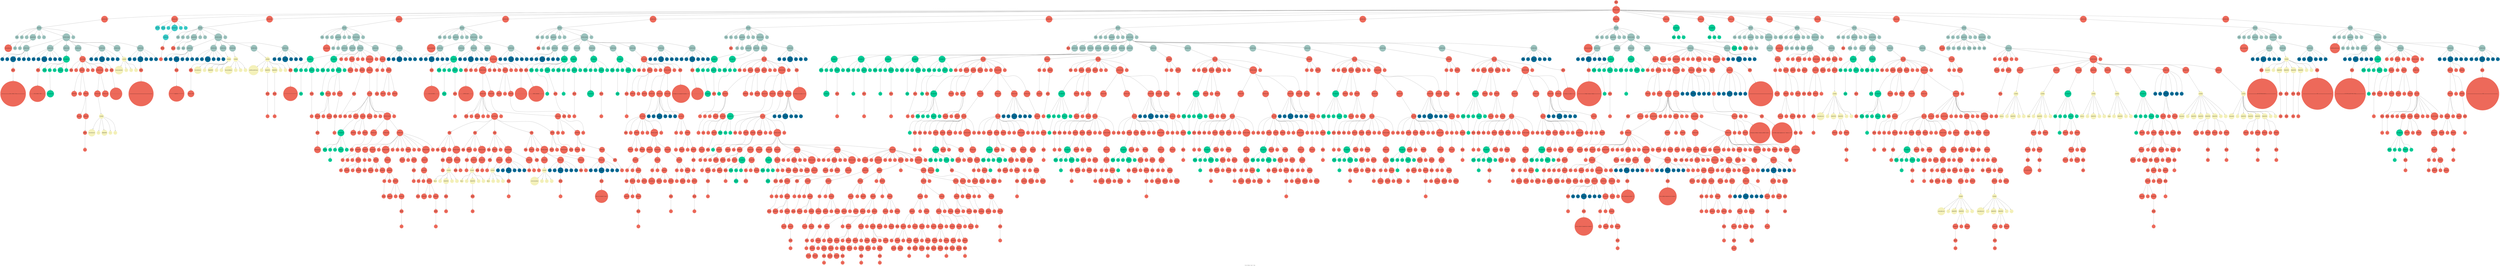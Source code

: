 digraph ast{
label="Carlos Manuel Lima Y Lima"fontname="Courier New"node [
shape = doublecircle
style = filled
width = 1.0
color = "#ed695a"
]
nINICIO[label="INICIO"];
nINSTRUCCIONES[label="INSTRUCCIONES"];
nINICIO->nINSTRUCCIONES;
n2517[label="INSTRUCCION"];
nINSTRUCCIONES->n2517;
n2518[label="METODOS" color = "#9ac1bc" 
];
n2519[label="VOID" color = "#9ac1bc"];
n2520[label="ID" color = "#9ac1bc"];
n2521[label="FactorialIterativo"];
n2522[label="(" color = "#9ac1bc"];
n2523[label="PARAMETROS" color = "#9ac1bc"];
n2524[label="INT" color = "#9ac1bc"];
n2525[label="n2" color = "#9ac1bc"];
n2526[label=")" color = "#9ac1bc"];
n2527[label="{" color = "#9ac1bc"];
n2528[label="INSTRUCCIONES" color = "#9ac1bc"];
n2529[label="INSTRUCCION" color = "#9ac1bc"];
n2530[label="INSTRUCCION" color = "#9ac1bc"];
n2531[label="INSTRUCCION" color = "#9ac1bc"];
n2532[label="INSTRUCCION" color = "#9ac1bc"];
n2533[label="INSTRUCCION" color = "#9ac1bc"];
n2534[label="INSTRUCCION" color = "#9ac1bc"];
n2535[label="INSTRUCCION" color = "#9ac1bc"];
n2536[label="}" color = "#9ac1bc"];
n2518 -> n2519;
n2518 -> n2520;
n2520 -> n2521;
n2518 -> n2522;
n2518 -> n2523;
n2523 -> n2524;
n2523 -> n2525;
n2518 -> n2526;
n2518 -> n2527;
n2518 -> n2528;
n2528 -> n2529;
n2528 -> n2530;
n2528 -> n2531;
n2528 -> n2532;
n2528 -> n2533;
n2528 -> n2534;
n2528 -> n2535;
n2518 -> n2536;
n2517 -> n2518;
n2537[label="cout" color = "#026994"];
n2538[label="<<" color = "#026994"];
n2539[label="EXPRESION" color = "#026994"];
n2540[label="<<" color = "#026994"];
n2541[label="endl" color = "#026994"];
n2542[label=";" color = "#026994"];
n2529 -> n2537;
n2529 -> n2538;
n2529 -> n2539;
n2529 -> n2540;
n2529 -> n2541;
n2529 -> n2542;
n2543[label="NATIVO"];
n2544[label="==============Para Calificar Ciclos============="];
n2543->n2544;
n2539->n2543;
n2545[label="cout" color = "#026994"];
n2546[label="<<" color = "#026994"];
n2547[label="EXPRESION" color = "#026994"];
n2548[label="<<" color = "#026994"];
n2549[label="endl" color = "#026994"];
n2550[label=";" color = "#026994"];
n2530 -> n2545;
n2530 -> n2546;
n2530 -> n2547;
n2530 -> n2548;
n2530 -> n2549;
n2530 -> n2550;
n2551[label="NATIVO"];
n2552[label="----------------CICLO WHILE Y FOR---------------"];
n2551->n2552;
n2547->n2551;
n2553[label="DECLARACION" color = "#00cb95"];
n2554[label="ENTERO" color = "#00cb95"];
n2555[label="ID" color = "#00cb95"];
n2556 [label = "numeroFactorial" color = "#00cb95"];
n2531 -> n2553;
n2553 -> n2555;
n2553 -> n2554;
n2555 -> n2556;
n2557[label="=" color = "#00cb95"];
n2558[label="EXPRESION" color = "#00cb95"];
n2553 -> n2557;
n2553 -> n2558;
n2559[label=";" color = "#00cb95"];
n2553 -> n2559;
 n2560[label="CICLO WHILE"];
 n2561[label="WHILE"];
 n2562[label="("];
 n2563[label="EXPRESION"];
 n2564[label=")"];
 n2565[label="{"];
 n2566[label="INSTRUCCIONES"];
 n2567[label="INSTRUCCION"];
 n2568[label="INSTRUCCION"];
 n2569[label="}"];
 n2532 -> n2560;
 n2560 -> n2561;
 n2560 -> n2562;
 n2560 -> n2563;
 n2560 -> n2564;
 n2560 -> n2565;
 n2560 -> n2566;
 n2566 -> n2567;
 n2566 -> n2568;
 n2560 -> n2569;
n2570[label="LLAMADA" color = "#f4f1ba"];
n2571[label="mostrarFactorial" color = "#f4f1ba"];
n2572[label="(" color = "#f4f1ba"];
n2574[label="PARAMETRO" color = "#f4f1ba"];
n2575[label=")" color = "#f4f1ba"];
n2573[label=";" color = "#f4f1ba"];
n2567 -> n2570;
n2570 -> n2571;
n2570 -> n2572;
n2570 -> n2574;
n2570 -> n2575;
n2570 -> n2573;
n2576[label = "EXPRESION"];
n2578[label = ">"];
n2577[label = "EXPRESION"];
n2563 -> n2576;
n2563 -> n2578;
n2563 -> n2577;
n2579[label="NEGACION"];
n2580[label="EXPRESION"];
n2577->n2579;
n2577-> n2580;
n2581[label="NATIVO"];
n2582[label="1"];
n2581->n2582;
n2580->n2581;
n2583[label="cout" color = "#026994"];
n2584[label="<<" color = "#026994"];
n2585[label="EXPRESION" color = "#026994"];
n2586[label="<<" color = "#026994"];
n2587[label="endl" color = "#026994"];
n2588[label=";" color = "#026994"];
n2533 -> n2583;
n2533 -> n2584;
n2533 -> n2585;
n2533 -> n2586;
n2533 -> n2587;
n2533 -> n2588;
n2589[label="NATIVO"];
n2590[label="------------------------------------------------"];
n2589->n2590;
n2585->n2589;
n2591[label="LLAMADA" color = "#f4f1ba"];
n2592[label="SentenciasAnidadas" color = "#f4f1ba"];
n2593[label="(" color = "#f4f1ba"];
n2595[label=")" color = "#f4f1ba"];
n2594[label=";" color = "#f4f1ba"];
n2534 -> n2591;
n2591 -> n2592;
n2591 -> n2593;
n2591 -> n2595;
n2591 -> n2594;
n2596[label="cout" color = "#026994"];
n2597[label="<<" color = "#026994"];
n2598[label="EXPRESION" color = "#026994"];
n2599[label="<<" color = "#026994"];
n2600[label="endl" color = "#026994"];
n2601[label=";" color = "#026994"];
n2535 -> n2596;
n2535 -> n2597;
n2535 -> n2598;
n2535 -> n2599;
n2535 -> n2600;
n2535 -> n2601;
n2602[label="NATIVO"];
n2603[label="======================================"];
n2602->n2603;
n2598->n2602;
n2604[label="INSTRUCCION"];
nINSTRUCCIONES->n2604;
n2605[label="EXECUTE" color = "#37c9c6"];
n2606[label="Principal" color = "#37c9c6"];
n2607[label="(" color = "#37c9c6"];
n2608[label="PARAMETROS" color = "#37c9c6"];
n2610[label=")" color = "#37c9c6"];
n2611[label=";" color = "#37c9c6"];
n2609[label="EXPRESION" color = "#37c9c6"];
n2604 -> n2605;
n2604 -> n2606;
n2604 -> n2607;
n2604 -> n2608;
n2608 -> n2609;
n2604 -> n2610;
n2604 -> n2611;
n2612[label="NATIVO"];
n2613[label="7"];
n2612->n2613;
n2609->n2612;
n2614[label="INSTRUCCION"];
nINSTRUCCIONES->n2614;
n2615[label="METODOS" color = "#9ac1bc" 
];
n2616[label="VOID" color = "#9ac1bc"];
n2617[label="ID" color = "#9ac1bc"];
n2618[label="Principal"];
n2619[label="(" color = "#9ac1bc"];
n2620[label="PARAMETROS" color = "#9ac1bc"];
n2621[label="INT" color = "#9ac1bc"];
n2622[label="start1" color = "#9ac1bc"];
n2623[label=")" color = "#9ac1bc"];
n2624[label="{" color = "#9ac1bc"];
n2625[label="INSTRUCCIONES" color = "#9ac1bc"];
n2626[label="INSTRUCCION" color = "#9ac1bc"];
n2627[label="INSTRUCCION" color = "#9ac1bc"];
n2628[label="INSTRUCCION" color = "#9ac1bc"];
n2629[label="INSTRUCCION" color = "#9ac1bc"];
n2630[label="INSTRUCCION" color = "#9ac1bc"];
n2631[label="INSTRUCCION" color = "#9ac1bc"];
n2632[label="}" color = "#9ac1bc"];
n2615 -> n2616;
n2615 -> n2617;
n2617 -> n2618;
n2615 -> n2619;
n2615 -> n2620;
n2620 -> n2621;
n2620 -> n2622;
n2615 -> n2623;
n2615 -> n2624;
n2615 -> n2625;
n2625 -> n2626;
n2625 -> n2627;
n2625 -> n2628;
n2625 -> n2629;
n2625 -> n2630;
n2625 -> n2631;
n2615 -> n2632;
n2614 -> n2615;
n2633[label="cout" color = "#026994"];
n2634[label="<<" color = "#026994"];
n2635[label="EXPRESION" color = "#026994"];
n2636[label="<<" color = "#026994"];
n2637[label="endl" color = "#026994"];
n2638[label=";" color = "#026994"];
n2626 -> n2633;
n2626 -> n2634;
n2626 -> n2635;
n2626 -> n2636;
n2626 -> n2637;
n2626 -> n2638;
n2639[label="NATIVO"];
n2640[label="***************ARCHIVO 2**************"];
n2639->n2640;
n2635->n2639;
n2641[label="cout" color = "#026994"];
n2642[label="<<" color = "#026994"];
n2643[label="EXPRESION" color = "#026994"];
n2644[label="<<" color = "#026994"];
n2645[label="endl" color = "#026994"];
n2646[label=";" color = "#026994"];
n2627 -> n2641;
n2627 -> n2642;
n2627 -> n2643;
n2627 -> n2644;
n2627 -> n2645;
n2627 -> n2646;
n2647[label="NATIVO"];
n2648[label="VALOR: 15 PTS"];
n2647->n2648;
n2643->n2647;
n2649[label="LLAMADA" color = "#f4f1ba"];
n2650[label="FactorialIterativo" color = "#f4f1ba"];
n2651[label="(" color = "#f4f1ba"];
n2653[label="PARAMETRO" color = "#f4f1ba"];
n2654[label=")" color = "#f4f1ba"];
n2652[label=";" color = "#f4f1ba"];
n2628 -> n2649;
n2649 -> n2650;
n2649 -> n2651;
n2649 -> n2653;
n2649 -> n2654;
n2649 -> n2652;
n2655[label="LLAMADA" color = "#f4f1ba"];
n2656[label="RecursividadBasica" color = "#f4f1ba"];
n2657[label="(" color = "#f4f1ba"];
n2659[label=")" color = "#f4f1ba"];
n2658[label=";" color = "#f4f1ba"];
n2629 -> n2655;
n2655 -> n2656;
n2655 -> n2657;
n2655 -> n2659;
n2655 -> n2658;
n2660[label="LLAMADA" color = "#f4f1ba"];
n2661[label="multiPlicacionPorSumas" color = "#f4f1ba"];
n2662[label="(" color = "#f4f1ba"];
n2664[label="PARAMETRO" color = "#f4f1ba"];
n2665[label="PARAMETRO" color = "#f4f1ba"];
n2666[label=")" color = "#f4f1ba"];
n2663[label=";" color = "#f4f1ba"];
n2630 -> n2660;
n2660 -> n2661;
n2660 -> n2662;
n2660 -> n2664;
n2660 -> n2665;
n2660 -> n2666;
n2660 -> n2663;
n2667[label="NATIVO"];
n2668[label="7"];
n2667->n2668;
n2664->n2667;
n2669[label="NATIVO"];
n2670[label="9"];
n2669->n2670;
n2665->n2669;
n2671[label="cout" color = "#026994"];
n2672[label="<<" color = "#026994"];
n2673[label="EXPRESION" color = "#026994"];
n2674[label="<<" color = "#026994"];
n2675[label="endl" color = "#026994"];
n2676[label=";" color = "#026994"];
n2631 -> n2671;
n2631 -> n2672;
n2631 -> n2673;
n2631 -> n2674;
n2631 -> n2675;
n2631 -> n2676;
n2677[label="NATIVO"];
n2678[label="**************************************"];
n2677->n2678;
n2673->n2677;
n2679[label="INSTRUCCION"];
nINSTRUCCIONES->n2679;
n2680[label="METODOS" color = "#9ac1bc" 
];
n2681[label="VOID" color = "#9ac1bc"];
n2682[label="ID" color = "#9ac1bc"];
n2683[label="mostrarFactorial"];
n2684[label="(" color = "#9ac1bc"];
n2685[label="PARAMETROS" color = "#9ac1bc"];
n2686[label="INT" color = "#9ac1bc"];
n2687[label="n2" color = "#9ac1bc"];
n2688[label=")" color = "#9ac1bc"];
n2689[label="{" color = "#9ac1bc"];
n2690[label="INSTRUCCIONES" color = "#9ac1bc"];
n2691[label="INSTRUCCION" color = "#9ac1bc"];
n2692[label="INSTRUCCION" color = "#9ac1bc"];
n2693[label="INSTRUCCION" color = "#9ac1bc"];
n2694[label="INSTRUCCION" color = "#9ac1bc"];
n2695[label="INSTRUCCION" color = "#9ac1bc"];
n2696[label="}" color = "#9ac1bc"];
n2680 -> n2681;
n2680 -> n2682;
n2682 -> n2683;
n2680 -> n2684;
n2680 -> n2685;
n2685 -> n2686;
n2685 -> n2687;
n2680 -> n2688;
n2680 -> n2689;
n2680 -> n2690;
n2690 -> n2691;
n2690 -> n2692;
n2690 -> n2693;
n2690 -> n2694;
n2690 -> n2695;
n2680 -> n2696;
n2679 -> n2680;
n2697[label="DECLARACION" color = "#00cb95"];
n2698[label="ENTERO" color = "#00cb95"];
n2699[label="ID" color = "#00cb95"];
n2700 [label = "fact" color = "#00cb95"];
n2691 -> n2697;
n2697 -> n2699;
n2697 -> n2698;
n2699 -> n2700;
n2701[label="=" color = "#00cb95"];
n2702[label="EXPRESION" color = "#00cb95"];
n2697 -> n2701;
n2697 -> n2702;
n2704[label="NATIVO"];
n2705[label="1"];
n2704->n2705;
n2702->n2704;
n2703[label=";" color = "#00cb95"];
n2697 -> n2703;
n2706[label="DECLARACION" color = "#00cb95"];
n2707[label="CADENA" color = "#00cb95"];
n2708[label="ID" color = "#00cb95"];
n2709 [label = "cadena1" color = "#00cb95"];
n2692 -> n2706;
n2706 -> n2708;
n2706 -> n2707;
n2708 -> n2709;
n2710[label="=" color = "#00cb95"];
n2711[label="EXPRESION" color = "#00cb95"];
n2706 -> n2710;
n2706 -> n2711;
n2713[label= "EXPRESION"];
n2714[label="+"];
n2715[label="EXPRESION"];
n2711 -> n2713;
n2711 -> n2714;
n2711 -> n2715;
n2716[label= "EXPRESION"];
n2717[label="+"];
n2718[label="EXPRESION"];
n2713 -> n2716;
n2713 -> n2717;
n2713 -> n2718;
n2719[label="NATIVO"];
n2720[label="El factorial de: "];
n2719->n2720;
n2716->n2719;
n2721[label="NATIVO"];
n2722[label=" = "];
n2721->n2722;
n2715->n2721;
n2712[label=";" color = "#00cb95"];
n2706 -> n2712;
n2723[label="IF"];
n2724[label="("];
n2725[label="EXPRESION"];
n2726[label=")"];
n2727[label="{"];
n2728[label="INSTRUCCIONES"];
n2729[label="INSTRUCCION"];
n2730[label="}"];
n2693 -> n2723;
n2693 -> n2724;
n2693 -> n2725;
n2693 -> n2726;
n2693 -> n2727;
n2693 -> n2728;
n2728 -> n2729;
n2693 -> n2730;
n2731[label = "EXPRESION"];
n2733[label = "!="];
n2732[label = "EXPRESION"];
n2725 -> n2731;
n2725 -> n2733;
n2725 -> n2732;
n2734[label="NATIVO"];
n2735[label="0"];
n2734->n2735;
n2732->n2734;
n2736[label="CICLO FOR"];
n2737[label="CICLO"];
n2738[label="("];
n2739[label="EXPRESION"];
n2740[label="CONDICION"];
n2741[label="EXPRESION"];
n2742[label=")"];
n2743[label="{"];
n2744[label="INSTRUCCIONES"];
 n2745[label="INSTRUCCION"];
 n2746[label="INSTRUCCION"];
 n2747[label="INSTRUCCION"];
n2748[label="}"];
n2729 -> n2736;
n2736 -> n2737;
n2736 -> n2738;
n2736 -> n2739;
n2736 -> n2740;
n2736 -> n2741;
n2736 -> n2742;
n2736 -> n2743;
n2736 -> n2744;
n2744 -> n2745;
n2744 -> n2746;
n2744 -> n2747;
n2736 -> n2748;
n2749[label="DECLARACION" color = "#00cb95"];
n2750[label="ENTERO" color = "#00cb95"];
n2751[label="ID" color = "#00cb95"];
n2752 [label = "i" color = "#00cb95"];
n2739 -> n2749;
n2749 -> n2751;
n2749 -> n2750;
n2751 -> n2752;
n2753[label="=" color = "#00cb95"];
n2754[label="EXPRESION" color = "#00cb95"];
n2749 -> n2753;
n2749 -> n2754;
n2755[label=";" color = "#00cb95"];
n2749 -> n2755;
n2756[label = "EXPRESION"];
n2758[label = ">"];
n2757[label = "EXPRESION"];
n2740 -> n2756;
n2740 -> n2758;
n2740 -> n2757;
n2759[label="NATIVO"];
n2760[label="0"];
n2759->n2760;
n2757->n2759;
 n2761[label="ASIGNACION"];
n2762[label="ID"];
n2763[label="fact"];
n2764[label="="];
n2765[label="EXPRESION"];
 n2745 -> n2761;
n2761 -> n2762;
n2762 -> n2763;
n2761 -> n2764;
n2761 -> n2765;
n2766[label= "EXPRESION"];
n2767[label="*"];
n2768[label="EXPRESION"];
n2765 -> n2766;
n2765 -> n2767;
n2765 -> n2768;
 n2769[label="ASIGNACION"];
n2770[label="ID"];
n2771[label="cadena1"];
n2772[label="="];
n2773[label="EXPRESION"];
 n2746 -> n2769;
n2769 -> n2770;
n2770 -> n2771;
n2769 -> n2772;
n2769 -> n2773;
n2774[label= "EXPRESION"];
n2775[label="+"];
n2776[label="EXPRESION"];
n2773 -> n2774;
n2773 -> n2775;
n2773 -> n2776;
n2785[label="ELSE IF/ELSE"];
n2786[label="{"];
n2787[label="INSTRUCCIONES"];
n2788[label="INSTRUCCION"];
n2789[label="}"];
n2747 -> n2785;
n2747 -> n2786;
n2747 -> n2787;
n2787 -> n2788;
n2747 -> n2789;
n2777[label="IF"];
n2778[label="("];
n2779[label="EXPRESION"];
n2780[label=")"];
n2781[label="{"];
n2782[label="INSTRUCCIONES"];
n2783[label="INSTRUCCION"];
n2784[label="}"];
n2747 -> n2777;
n2747 -> n2778;
n2747 -> n2779;
n2747 -> n2780;
n2747 -> n2781;
n2747 -> n2782;
n2782 -> n2783;
n2747 -> n2784;
n2790[label = "EXPRESION"];
n2792[label = ">"];
n2791[label = "EXPRESION"];
n2779 -> n2790;
n2779 -> n2792;
n2779 -> n2791;
n2793[label="NATIVO"];
n2794[label="1"];
n2793->n2794;
n2791->n2793;
 n2795[label="ASIGNACION"];
n2796[label="ID"];
n2797[label="cadena1"];
n2798[label="="];
n2799[label="EXPRESION"];
 n2783 -> n2795;
n2795 -> n2796;
n2796 -> n2797;
n2795 -> n2798;
n2795 -> n2799;
n2800[label= "EXPRESION"];
n2801[label="+"];
n2802[label="EXPRESION"];
n2799 -> n2800;
n2799 -> n2801;
n2799 -> n2802;
n2803[label="NATIVO"];
n2804[label=" * "];
n2803->n2804;
n2802->n2803;
 n2805[label="ASIGNACION"];
n2806[label="ID"];
n2807[label="cadena1"];
n2808[label="="];
n2809[label="EXPRESION"];
 n2788 -> n2805;
n2805 -> n2806;
n2806 -> n2807;
n2805 -> n2808;
n2805 -> n2809;
n2810[label= "EXPRESION"];
n2811[label="+"];
n2812[label="EXPRESION"];
n2809 -> n2810;
n2809 -> n2811;
n2809 -> n2812;
n2813[label="NATIVO"];
n2814[label=" = "];
n2813->n2814;
n2812->n2813;
 n2815[label="ASIGNACION"];
n2816[label="ID"];
n2817[label="cadena1"];
n2818[label="="];
n2819[label="EXPRESION"];
 n2694 -> n2815;
n2815 -> n2816;
n2816 -> n2817;
n2815 -> n2818;
n2815 -> n2819;
n2820[label= "EXPRESION"];
n2821[label="+"];
n2822[label="EXPRESION"];
n2819 -> n2820;
n2819 -> n2821;
n2819 -> n2822;
n2823[label="cout" color = "#026994"];
n2824[label="<<" color = "#026994"];
n2825[label="EXPRESION" color = "#026994"];
n2826[label="<<" color = "#026994"];
n2827[label="endl" color = "#026994"];
n2828[label=";" color = "#026994"];
n2695 -> n2823;
n2695 -> n2824;
n2695 -> n2825;
n2695 -> n2826;
n2695 -> n2827;
n2695 -> n2828;
n2829[label="INSTRUCCION"];
nINSTRUCCIONES->n2829;
n2830[label="METODOS" color = "#9ac1bc" 
];
n2831[label="VOID" color = "#9ac1bc"];
n2832[label="ID" color = "#9ac1bc"];
n2833[label="SentenciasAnidadas"];
n2834[label="(" color = "#9ac1bc"];
n2835[label="PARAMETROS" color = "#9ac1bc"];
n2836[label=")" color = "#9ac1bc"];
n2837[label="{" color = "#9ac1bc"];
n2838[label="INSTRUCCIONES" color = "#9ac1bc"];
n2839[label="INSTRUCCION" color = "#9ac1bc"];
n2840[label="INSTRUCCION" color = "#9ac1bc"];
n2841[label="INSTRUCCION" color = "#9ac1bc"];
n2842[label="INSTRUCCION" color = "#9ac1bc"];
n2843[label="INSTRUCCION" color = "#9ac1bc"];
n2844[label="}" color = "#9ac1bc"];
n2830 -> n2831;
n2830 -> n2832;
n2832 -> n2833;
n2830 -> n2834;
n2830 -> n2835;
n2830 -> n2836;
n2830 -> n2837;
n2830 -> n2838;
n2838 -> n2839;
n2838 -> n2840;
n2838 -> n2841;
n2838 -> n2842;
n2838 -> n2843;
n2830 -> n2844;
n2829 -> n2830;
n2845[label="cout" color = "#026994"];
n2846[label="<<" color = "#026994"];
n2847[label="EXPRESION" color = "#026994"];
n2848[label="<<" color = "#026994"];
n2849[label="endl" color = "#026994"];
n2850[label=";" color = "#026994"];
n2839 -> n2845;
n2839 -> n2846;
n2839 -> n2847;
n2839 -> n2848;
n2839 -> n2849;
n2839 -> n2850;
n2851[label="NATIVO"];
n2852[label="-----------------CICLO DO WHILE-----------------"];
n2851->n2852;
n2847->n2851;
n2853[label="DECLARACION" color = "#00cb95"];
n2854[label="ENTERO" color = "#00cb95"];
n2855[label="ID" color = "#00cb95"];
n2856 [label = "numero1" color = "#00cb95"];
n2840 -> n2853;
n2853 -> n2855;
n2853 -> n2854;
n2855 -> n2856;
n2857[label="=" color = "#00cb95"];
n2858[label="EXPRESION" color = "#00cb95"];
n2853 -> n2857;
n2853 -> n2858;
n2860[label="NATIVO"];
n2861[label="0"];
n2860->n2861;
n2858->n2860;
n2859[label=";" color = "#00cb95"];
n2853 -> n2859;
n2862[label="cout" color = "#026994"];
n2863[label="<<" color = "#026994"];
n2864[label="EXPRESION" color = "#026994"];
n2865[label="<<" color = "#026994"];
n2866[label="endl" color = "#026994"];
n2867[label=";" color = "#026994"];
n2841 -> n2862;
n2841 -> n2863;
n2841 -> n2864;
n2841 -> n2865;
n2841 -> n2866;
n2841 -> n2867;
n2868[label="NATIVO"];
n2869[label="-------------------SWITCH CASE------------------"];
n2868->n2869;
n2864->n2868;
 n2870[label="CICLO DO WHILE"];
 n2871[label="DO"];
 n2872[label="{"];
 n2873[label="INSTRUCCIONES"];
 n2874[label="INSTRUCCION"];
 n2875[label="INSTRUCCION"];
 n2876[label="}"];
 n2877[label="WHILE"];
 n2878[label="("];
 n2879[label="EXPRESION"];
 n2880[label=")"];
 n2881[label=";"];
 n2842 -> n2870;
 n2870 -> n2871;
 n2870 -> n2872;
 n2870 -> n2873;
 n2873 -> n2874;
 n2873 -> n2875;
 n2870 -> n2876;
 n2870 -> n2877;
 n2870 -> n2878;
 n2870 -> n2879;
 n2870 -> n2880;
 n2870 -> n2881;
n2882[label="SWITCH"];
n2883[label="("];
n2884[label="EXPRESION"];
n2885[label=")"];
n2886[label="{"];
n2887[label="CASE/DEFAULT"];
n2888[label="}"];
n2889[label="CASE"];
n2890[label="CASE"];
n2891[label="CASE"];
n2892[label="CASE"];
n2893[label="DEFAULT"];
n2874 -> n2882;
n2874 -> n2883;
n2874 -> n2884;
n2874 -> n2885;
n2874 -> n2886;
n2874 -> n2887;
n2874 -> n2888;
n2887 -> n2889;
n2887 -> n2890;
n2887 -> n2891;
n2887 -> n2892;
n2887 -> n2893;
n2894[label="CASE"];
n2895[label="EXPRESION"];
n2896[label=":"];
n2897[label="INSTRUCCIONES"];
n2898[label="INSTRUCCION"];
n2899[label="INSTRUCCION"];
n2889 -> n2894;
n2889 -> n2895;
n2889 -> n2896;
n2889 -> n2897;
n2897 -> n2898;
n2897 -> n2899;
n2900[label="NATIVO"];
n2901[label="0"];
n2900->n2901;
n2895->n2900;
n2902[label="LLAMADA" color = "#f4f1ba"];
n2903[label="figura0" color = "#f4f1ba"];
n2904[label="(" color = "#f4f1ba"];
n2906[label="PARAMETRO" color = "#f4f1ba"];
n2907[label=")" color = "#f4f1ba"];
n2905[label=";" color = "#f4f1ba"];
n2898 -> n2902;
n2902 -> n2903;
n2902 -> n2904;
n2902 -> n2906;
n2902 -> n2907;
n2902 -> n2905;
n2908[label="NATIVO"];
n2909[label="8"];
n2908->n2909;
n2906->n2908;
n2910[label="BREAK"];
n2911[label=";"];
n2899 -> n2910;
n2899 -> n2911;
n2912[label="CASE"];
n2913[label="EXPRESION"];
n2914[label=":"];
n2915[label="INSTRUCCIONES"];
n2916[label="INSTRUCCION"];
n2917[label="INSTRUCCION"];
n2890 -> n2912;
n2890 -> n2913;
n2890 -> n2914;
n2890 -> n2915;
n2915 -> n2916;
n2915 -> n2917;
n2918[label="NATIVO"];
n2919[label="1"];
n2918->n2919;
n2913->n2918;
n2920[label="LLAMADA" color = "#f4f1ba"];
n2921[label="figura1" color = "#f4f1ba"];
n2922[label="(" color = "#f4f1ba"];
n2924[label="PARAMETRO" color = "#f4f1ba"];
n2925[label=")" color = "#f4f1ba"];
n2923[label=";" color = "#f4f1ba"];
n2916 -> n2920;
n2920 -> n2921;
n2920 -> n2922;
n2920 -> n2924;
n2920 -> n2925;
n2920 -> n2923;
n2926[label="NATIVO"];
n2927[label="10"];
n2926->n2927;
n2924->n2926;
n2928[label="BREAK"];
n2929[label=";"];
n2917 -> n2928;
n2917 -> n2929;
n2930[label="CASE"];
n2931[label="EXPRESION"];
n2932[label=":"];
n2933[label="INSTRUCCIONES"];
n2934[label="INSTRUCCION"];
n2935[label="INSTRUCCION"];
n2936[label="INSTRUCCION"];
n2891 -> n2930;
n2891 -> n2931;
n2891 -> n2932;
n2891 -> n2933;
n2933 -> n2934;
n2933 -> n2935;
n2933 -> n2936;
n2937[label="NATIVO"];
n2938[label="2"];
n2937->n2938;
n2931->n2937;
n2939[label="LLAMADA" color = "#f4f1ba"];
n2940[label="figura2" color = "#f4f1ba"];
n2941[label="(" color = "#f4f1ba"];
n2943[label=")" color = "#f4f1ba"];
n2942[label=";" color = "#f4f1ba"];
n2934 -> n2939;
n2939 -> n2940;
n2939 -> n2941;
n2939 -> n2943;
n2939 -> n2942;
n2944[label="cout" color = "#026994"];
n2945[label="<<" color = "#026994"];
n2946[label="EXPRESION" color = "#026994"];
n2947[label="<<" color = "#026994"];
n2948[label="endl" color = "#026994"];
n2949[label=";" color = "#026994"];
n2935 -> n2944;
n2935 -> n2945;
n2935 -> n2946;
n2935 -> n2947;
n2935 -> n2948;
n2935 -> n2949;
n2950[label="NATIVO"];
n2951[label=""];
n2950->n2951;
n2946->n2950;
n2952[label="BREAK"];
n2953[label=";"];
n2936 -> n2952;
n2936 -> n2953;
n2954[label="CASE"];
n2955[label="EXPRESION"];
n2956[label=":"];
n2957[label="INSTRUCCIONES"];
n2958[label="INSTRUCCION"];
n2959[label="INSTRUCCION"];
n2960[label="INSTRUCCION"];
n2892 -> n2954;
n2892 -> n2955;
n2892 -> n2956;
n2892 -> n2957;
n2957 -> n2958;
n2957 -> n2959;
n2957 -> n2960;
n2961[label="NATIVO"];
n2962[label="3"];
n2961->n2962;
n2955->n2961;
n2963[label="LLAMADA" color = "#f4f1ba"];
n2964[label="ciclosContinueBreak" color = "#f4f1ba"];
n2965[label="(" color = "#f4f1ba"];
n2967[label=")" color = "#f4f1ba"];
n2966[label=";" color = "#f4f1ba"];
n2958 -> n2963;
n2963 -> n2964;
n2963 -> n2965;
n2963 -> n2967;
n2963 -> n2966;
n2968[label="cout" color = "#026994"];
n2969[label="<<" color = "#026994"];
n2970[label="EXPRESION" color = "#026994"];
n2971[label="<<" color = "#026994"];
n2972[label="endl" color = "#026994"];
n2973[label=";" color = "#026994"];
n2959 -> n2968;
n2959 -> n2969;
n2959 -> n2970;
n2959 -> n2971;
n2959 -> n2972;
n2959 -> n2973;
n2974[label="NATIVO"];
n2975[label=""];
n2974->n2975;
n2970->n2974;
n2976[label="BREAK"];
n2977[label=";"];
n2960 -> n2976;
n2960 -> n2977;
n2978[label="DEFAULT"];
n2979[label=":"];
n2980[label="INSTRUCCIONES"];
n2981[label="INSTRUCCION"];
n2893 -> n2978;
n2893 -> n2979;
n2893 -> n2980;
n2980 -> n2981;
n2982[label="cout" color = "#026994"];
n2983[label="<<" color = "#026994"];
n2984[label="EXPRESION" color = "#026994"];
n2985[label="<<" color = "#026994"];
n2986[label="endl" color = "#026994"];
n2987[label=";" color = "#026994"];
n2981 -> n2982;
n2981 -> n2983;
n2981 -> n2984;
n2981 -> n2985;
n2981 -> n2986;
n2981 -> n2987;
n2988[label="NATIVO"];
n2989[label="Esto se va a imprimir 2 veces :3"];
n2988->n2989;
n2984->n2988;
 n2990[label="ASIGNACION"];
n2991[label="ID"];
n2992[label="numero1"];
n2993[label="="];
n2994[label="EXPRESION"];
 n2875 -> n2990;
n2990 -> n2991;
n2991 -> n2992;
n2990 -> n2993;
n2990 -> n2994;
n2995[label= "EXPRESION"];
n2996[label="+"];
n2997[label="EXPRESION"];
n2994 -> n2995;
n2994 -> n2996;
n2994 -> n2997;
n2998[label="NATIVO"];
n2999[label="1"];
n2998->n2999;
n2997->n2998;
n3000[label = "EXPRESION"];
n3002[label = "<"];
n3001[label = "EXPRESION"];
n2879 -> n3000;
n2879 -> n3002;
n2879 -> n3001;
n3003[label="NATIVO"];
n3004[label="6"];
n3003->n3004;
n3001->n3003;
n3005[label="cout" color = "#026994"];
n3006[label="<<" color = "#026994"];
n3007[label="EXPRESION" color = "#026994"];
n3008[label="<<" color = "#026994"];
n3009[label="endl" color = "#026994"];
n3010[label=";" color = "#026994"];
n2843 -> n3005;
n2843 -> n3006;
n2843 -> n3007;
n2843 -> n3008;
n2843 -> n3009;
n2843 -> n3010;
n3011[label="NATIVO"];
n3012[label="------------------------------------------------"];
n3011->n3012;
n3007->n3011;
n3013[label="INSTRUCCION"];
nINSTRUCCIONES->n3013;
n3014[label="METODOS" color = "#9ac1bc" 
];
n3015[label="VOID" color = "#9ac1bc"];
n3016[label="ID" color = "#9ac1bc"];
n3017[label="figura0"];
n3018[label="(" color = "#9ac1bc"];
n3019[label="PARAMETROS" color = "#9ac1bc"];
n3020[label="INT" color = "#9ac1bc"];
n3021[label="numero" color = "#9ac1bc"];
n3022[label=")" color = "#9ac1bc"];
n3023[label="{" color = "#9ac1bc"];
n3024[label="INSTRUCCIONES" color = "#9ac1bc"];
n3025[label="INSTRUCCION" color = "#9ac1bc"];
n3026[label="INSTRUCCION" color = "#9ac1bc"];
n3027[label="INSTRUCCION" color = "#9ac1bc"];
n3028[label="INSTRUCCION" color = "#9ac1bc"];
n3029[label="INSTRUCCION" color = "#9ac1bc"];
n3030[label="INSTRUCCION" color = "#9ac1bc"];
n3031[label="INSTRUCCION" color = "#9ac1bc"];
n3032[label="INSTRUCCION" color = "#9ac1bc"];
n3033[label="}" color = "#9ac1bc"];
n3014 -> n3015;
n3014 -> n3016;
n3016 -> n3017;
n3014 -> n3018;
n3014 -> n3019;
n3019 -> n3020;
n3019 -> n3021;
n3014 -> n3022;
n3014 -> n3023;
n3014 -> n3024;
n3024 -> n3025;
n3024 -> n3026;
n3024 -> n3027;
n3024 -> n3028;
n3024 -> n3029;
n3024 -> n3030;
n3024 -> n3031;
n3024 -> n3032;
n3014 -> n3033;
n3013 -> n3014;
n3034[label="cout" color = "#026994"];
n3035[label="<<" color = "#026994"];
n3036[label="EXPRESION" color = "#026994"];
n3037[label="<<" color = "#026994"];
n3038[label="endl" color = "#026994"];
n3039[label=";" color = "#026994"];
n3025 -> n3034;
n3025 -> n3035;
n3025 -> n3036;
n3025 -> n3037;
n3025 -> n3038;
n3025 -> n3039;
n3040[label="NATIVO"];
n3041[label="-----------------WHILE ANIDADO------------------"];
n3040->n3041;
n3036->n3040;
n3042[label="DECLARACION" color = "#00cb95"];
n3043[label="ENTERO" color = "#00cb95"];
n3044[label="ID" color = "#00cb95"];
n3045 [label = "i" color = "#00cb95"];
n3026 -> n3042;
n3042 -> n3044;
n3042 -> n3043;
n3044 -> n3045;
n3046[label="=" color = "#00cb95"];
n3047[label="EXPRESION" color = "#00cb95"];
n3042 -> n3046;
n3042 -> n3047;
n3049[label="NATIVO"];
n3050[label="0"];
n3049->n3050;
n3047->n3049;
n3048[label=";" color = "#00cb95"];
n3042 -> n3048;
n3051[label="DECLARACION" color = "#00cb95"];
n3052[label="ENTERO" color = "#00cb95"];
n3053[label="ID" color = "#00cb95"];
n3054 [label = "j" color = "#00cb95"];
n3027 -> n3051;
n3051 -> n3053;
n3051 -> n3052;
n3053 -> n3054;
n3055[label="=" color = "#00cb95"];
n3056[label="EXPRESION" color = "#00cb95"];
n3051 -> n3055;
n3051 -> n3056;
n3058[label="NATIVO"];
n3059[label="0"];
n3058->n3059;
n3056->n3058;
n3057[label=";" color = "#00cb95"];
n3051 -> n3057;
n3060[label="DECLARACION" color = "#00cb95"];
n3061[label="ENTERO" color = "#00cb95"];
n3062[label="ID" color = "#00cb95"];
n3063 [label = "numeroMostrar" color = "#00cb95"];
n3028 -> n3060;
n3060 -> n3062;
n3060 -> n3061;
n3062 -> n3063;
n3064[label="=" color = "#00cb95"];
n3065[label="EXPRESION" color = "#00cb95"];
n3060 -> n3064;
n3060 -> n3065;
n3067[label="NATIVO"];
n3068[label="1"];
n3067->n3068;
n3065->n3067;
n3066[label=";" color = "#00cb95"];
n3060 -> n3066;
n3069[label="DECLARACION" color = "#00cb95"];
n3070[label="CADENA" color = "#00cb95"];
n3071[label="ID" color = "#00cb95"];
n3072 [label = "unaFila" color = "#00cb95"];
n3029 -> n3069;
n3069 -> n3071;
n3069 -> n3070;
n3071 -> n3072;
n3073[label="=" color = "#00cb95"];
n3074[label="EXPRESION" color = "#00cb95"];
n3069 -> n3073;
n3069 -> n3074;
n3076[label="NATIVO"];
n3077[label=""];
n3076->n3077;
n3074->n3076;
n3075[label=";" color = "#00cb95"];
n3069 -> n3075;
 n3078[label="CICLO WHILE"];
 n3079[label="WHILE"];
 n3080[label="("];
 n3081[label="EXPRESION"];
 n3082[label=")"];
 n3083[label="{"];
 n3084[label="INSTRUCCIONES"];
 n3085[label="INSTRUCCION"];
 n3086[label="INSTRUCCION"];
 n3087[label="INSTRUCCION"];
 n3088[label="}"];
 n3030 -> n3078;
 n3078 -> n3079;
 n3078 -> n3080;
 n3078 -> n3081;
 n3078 -> n3082;
 n3078 -> n3083;
 n3078 -> n3084;
 n3084 -> n3085;
 n3084 -> n3086;
 n3084 -> n3087;
 n3078 -> n3088;
 n3089[label="CICLO WHILE"];
 n3090[label="WHILE"];
 n3091[label="("];
 n3092[label="EXPRESION"];
 n3093[label=")"];
 n3094[label="{"];
 n3095[label="INSTRUCCIONES"];
 n3096[label="INSTRUCCION"];
 n3097[label="INSTRUCCION"];
 n3098[label="INSTRUCCION"];
 n3099[label="}"];
 n3085 -> n3089;
 n3089 -> n3090;
 n3089 -> n3091;
 n3089 -> n3092;
 n3089 -> n3093;
 n3089 -> n3094;
 n3089 -> n3095;
 n3095 -> n3096;
 n3095 -> n3097;
 n3095 -> n3098;
 n3089 -> n3099;
 n3100[label="ASIGNACION"];
n3101[label="ID"];
n3102[label="unaFila"];
n3103[label="="];
n3104[label="EXPRESION"];
 n3096 -> n3100;
n3100 -> n3101;
n3101 -> n3102;
n3100 -> n3103;
n3100 -> n3104;
n3105[label= "EXPRESION"];
n3106[label="+"];
n3107[label="EXPRESION"];
n3104 -> n3105;
n3104 -> n3106;
n3104 -> n3107;
n3108[label= "EXPRESION"];
n3109[label="+"];
n3110[label="EXPRESION"];
n3105 -> n3108;
n3105 -> n3109;
n3105 -> n3110;
n3111[label="NATIVO"];
n3112[label=" "];
n3111->n3112;
n3110->n3111;
 n3113[label="ASIGNACION"];
n3114[label="ID"];
n3115[label="numeroMostrar"];
n3116[label="="];
n3117[label="EXPRESION"];
 n3097 -> n3113;
n3113 -> n3114;
n3114 -> n3115;
n3113 -> n3116;
n3113 -> n3117;
n3118[label= "EXPRESION"];
n3119[label="+"];
n3120[label="EXPRESION"];
n3117 -> n3118;
n3117 -> n3119;
n3117 -> n3120;
n3121[label="NATIVO"];
n3122[label="1"];
n3121->n3122;
n3120->n3121;
 n3123[label="ASIGNACION"];
n3124[label="ID"];
n3125[label="j"];
n3126[label="="];
n3127[label="EXPRESION"];
 n3098 -> n3123;
n3123 -> n3124;
n3124 -> n3125;
n3123 -> n3126;
n3123 -> n3127;
n3128[label= "EXPRESION"];
n3129[label="+"];
n3130[label="EXPRESION"];
n3127 -> n3128;
n3127 -> n3129;
n3127 -> n3130;
n3131[label="NATIVO"];
n3132[label="1"];
n3131->n3132;
n3130->n3131;
n3133[label = "EXPRESION"];
n3135[label = "<="];
n3134[label = "EXPRESION"];
n3092 -> n3133;
n3092 -> n3135;
n3092 -> n3134;
n3136[label="cout" color = "#026994"];
n3137[label="<<" color = "#026994"];
n3138[label="EXPRESION" color = "#026994"];
n3139[label="<<" color = "#026994"];
n3140[label="endl" color = "#026994"];
n3141[label=";" color = "#026994"];
n3086 -> n3136;
n3086 -> n3137;
n3086 -> n3138;
n3086 -> n3139;
n3086 -> n3140;
n3086 -> n3141;
 n3142[label="ASIGNACION"];
n3143[label="ID"];
n3144[label="i"];
n3145[label="="];
n3146[label="EXPRESION"];
 n3087 -> n3142;
n3142 -> n3143;
n3143 -> n3144;
n3142 -> n3145;
n3142 -> n3146;
n3147[label= "EXPRESION"];
n3148[label="+"];
n3149[label="EXPRESION"];
n3146 -> n3147;
n3146 -> n3148;
n3146 -> n3149;
n3150[label="NATIVO"];
n3151[label="1"];
n3150->n3151;
n3149->n3150;
n3152[label = "EXPRESION"];
n3154[label = "<"];
n3153[label = "EXPRESION"];
n3081 -> n3152;
n3081 -> n3154;
n3081 -> n3153;
n3155[label="cout" color = "#026994"];
n3156[label="<<" color = "#026994"];
n3157[label="EXPRESION" color = "#026994"];
n3158[label="<<" color = "#026994"];
n3159[label="endl" color = "#026994"];
n3160[label=";" color = "#026994"];
n3031 -> n3155;
n3031 -> n3156;
n3031 -> n3157;
n3031 -> n3158;
n3031 -> n3159;
n3031 -> n3160;
n3161[label="NATIVO"];
n3162[label="Si la figura es un triangulo de numeros + 5 :3"];
n3161->n3162;
n3157->n3161;
n3163[label="cout" color = "#026994"];
n3164[label="<<" color = "#026994"];
n3165[label="EXPRESION" color = "#026994"];
n3166[label="<<" color = "#026994"];
n3167[label="endl" color = "#026994"];
n3168[label=";" color = "#026994"];
n3032 -> n3163;
n3032 -> n3164;
n3032 -> n3165;
n3032 -> n3166;
n3032 -> n3167;
n3032 -> n3168;
n3169[label="NATIVO"];
n3170[label="------------------------------------------------"];
n3169->n3170;
n3165->n3169;
n3171[label="INSTRUCCION"];
nINSTRUCCIONES->n3171;
n3172[label="METODOS" color = "#9ac1bc" 
];
n3173[label="VOID" color = "#9ac1bc"];
n3174[label="ID" color = "#9ac1bc"];
n3175[label="figura1"];
n3176[label="(" color = "#9ac1bc"];
n3177[label="PARAMETROS" color = "#9ac1bc"];
n3178[label="INT" color = "#9ac1bc"];
n3179[label="n" color = "#9ac1bc"];
n3180[label=")" color = "#9ac1bc"];
n3181[label="{" color = "#9ac1bc"];
n3182[label="INSTRUCCIONES" color = "#9ac1bc"];
n3183[label="INSTRUCCION" color = "#9ac1bc"];
n3184[label="INSTRUCCION" color = "#9ac1bc"];
n3185[label="INSTRUCCION" color = "#9ac1bc"];
n3186[label="INSTRUCCION" color = "#9ac1bc"];
n3187[label="}" color = "#9ac1bc"];
n3172 -> n3173;
n3172 -> n3174;
n3174 -> n3175;
n3172 -> n3176;
n3172 -> n3177;
n3177 -> n3178;
n3177 -> n3179;
n3172 -> n3180;
n3172 -> n3181;
n3172 -> n3182;
n3182 -> n3183;
n3182 -> n3184;
n3182 -> n3185;
n3182 -> n3186;
n3172 -> n3187;
n3171 -> n3172;
n3188[label="DECLARACION" color = "#00cb95"];
n3189[label="CADENA" color = "#00cb95"];
n3190[label="ID" color = "#00cb95"];
n3191 [label = "cadenaFigura" color = "#00cb95"];
n3183 -> n3188;
n3188 -> n3190;
n3188 -> n3189;
n3190 -> n3191;
n3192[label="=" color = "#00cb95"];
n3193[label="EXPRESION" color = "#00cb95"];
n3188 -> n3192;
n3188 -> n3193;
n3195[label="NATIVO"];
n3196[label=""];
n3195->n3196;
n3193->n3195;
n3194[label=";" color = "#00cb95"];
n3188 -> n3194;
n3197[label="DECLARACION" color = "#00cb95"];
n3198[label="ENTERO" color = "#00cb95"];
n3199[label="ID" color = "#00cb95"];
n3200 [label = "i" color = "#00cb95"];
n3184 -> n3197;
n3197 -> n3199;
n3197 -> n3198;
n3199 -> n3200;
n3203[label=";" color = "#00cb95"];
n3197 -> n3203;
n3204[label="CICLO FOR"];
n3205[label="CICLO"];
n3206[label="("];
n3207[label="EXPRESION"];
n3208[label="CONDICION"];
n3209[label="EXPRESION"];
n3210[label=")"];
n3211[label="{"];
n3212[label="INSTRUCCIONES"];
 n3213[label="INSTRUCCION"];
 n3214[label="INSTRUCCION"];
 n3215[label="INSTRUCCION"];
 n3216[label="INSTRUCCION"];
n3217[label="}"];
n3185 -> n3204;
n3204 -> n3205;
n3204 -> n3206;
n3204 -> n3207;
n3204 -> n3208;
n3204 -> n3209;
n3204 -> n3210;
n3204 -> n3211;
n3204 -> n3212;
n3212 -> n3213;
n3212 -> n3214;
n3212 -> n3215;
n3212 -> n3216;
n3204 -> n3217;
 n3218[label="ASIGNACION"];
n3219[label="ID"];
n3220[label="i"];
n3221[label="="];
n3222[label="EXPRESION"];
 n3207 -> n3218;
n3218 -> n3219;
n3219 -> n3220;
n3218 -> n3221;
n3218 -> n3222;
n3223[label = "EXPRESION"];
n3225[label = "<="];
n3224[label = "EXPRESION"];
n3208 -> n3223;
n3208 -> n3225;
n3208 -> n3224;
 n3226[label="ASIGNACION"];
n3227[label="ID"];
n3228[label="cadenaFigura"];
n3229[label="="];
n3230[label="EXPRESION"];
 n3213 -> n3226;
n3226 -> n3227;
n3227 -> n3228;
n3226 -> n3229;
n3226 -> n3230;
n3231[label="NATIVO"];
n3232[label=""];
n3231->n3232;
n3230->n3231;
n3233[label="DECLARACION" color = "#00cb95"];
n3234[label="ENTERO" color = "#00cb95"];
n3235[label="ID" color = "#00cb95"];
n3236 [label = "j" color = "#00cb95"];
n3214 -> n3233;
n3233 -> n3235;
n3233 -> n3234;
n3235 -> n3236;
n3239[label=";" color = "#00cb95"];
n3233 -> n3239;
n3240[label="CICLO FOR"];
n3241[label="CICLO"];
n3242[label="("];
n3243[label="EXPRESION"];
n3244[label="CONDICION"];
n3245[label="EXPRESION"];
n3246[label=")"];
n3247[label="{"];
n3248[label="INSTRUCCIONES"];
 n3249[label="INSTRUCCION"];
 n3250[label="INSTRUCCION"];
 n3251[label="INSTRUCCION"];
 n3252[label="INSTRUCCION"];
 n3253[label="INSTRUCCION"];
 n3254[label="INSTRUCCION"];
 n3255[label="INSTRUCCION"];
n3256[label="}"];
n3215 -> n3240;
n3240 -> n3241;
n3240 -> n3242;
n3240 -> n3243;
n3240 -> n3244;
n3240 -> n3245;
n3240 -> n3246;
n3240 -> n3247;
n3240 -> n3248;
n3248 -> n3249;
n3248 -> n3250;
n3248 -> n3251;
n3248 -> n3252;
n3248 -> n3253;
n3248 -> n3254;
n3248 -> n3255;
n3240 -> n3256;
 n3257[label="ASIGNACION"];
n3258[label="ID"];
n3259[label="j"];
n3260[label="="];
n3261[label="EXPRESION"];
 n3243 -> n3257;
n3257 -> n3258;
n3258 -> n3259;
n3257 -> n3260;
n3257 -> n3261;
n3262[label = "EXPRESION"];
n3264[label = "<="];
n3263[label = "EXPRESION"];
n3244 -> n3262;
n3244 -> n3264;
n3244 -> n3263;
n3265[label= "EXPRESION"];
n3266[label="/"];
n3267[label="EXPRESION"];
n3263 -> n3265;
n3263 -> n3266;
n3263 -> n3267;
n3268[label= "EXPRESION"];
n3269[label="*"];
n3270[label="EXPRESION"];
n3265 -> n3268;
n3265 -> n3269;
n3265 -> n3270;
n3271[label="NATIVO"];
n3272[label="3"];
n3271->n3272;
n3268->n3271;
n3273[label="NATIVO"];
n3274[label="2"];
n3273->n3274;
n3267->n3273;
n3275[label="DECLARACION" color = "#00cb95"];
n3276[label="ENTERO" color = "#00cb95"];
n3277[label="ID" color = "#00cb95"];
n3278 [label = "absolutoi" color = "#00cb95"];
n3249 -> n3275;
n3275 -> n3277;
n3275 -> n3276;
n3277 -> n3278;
n3281[label=";" color = "#00cb95"];
n3275 -> n3281;
 n3282[label="ASIGNACION"];
n3283[label="ID"];
n3284[label="absolutoi"];
n3285[label="="];
n3286[label="EXPRESION"];
 n3250 -> n3282;
n3282 -> n3283;
n3283 -> n3284;
n3282 -> n3285;
n3282 -> n3286;
n3287[label="DECLARACION" color = "#00cb95"];
n3288[label="ENTERO" color = "#00cb95"];
n3289[label="ID" color = "#00cb95"];
n3290 [label = "absolutoj" color = "#00cb95"];
n3251 -> n3287;
n3287 -> n3289;
n3287 -> n3288;
n3289 -> n3290;
n3293[label=";" color = "#00cb95"];
n3287 -> n3293;
 n3294[label="ASIGNACION"];
n3295[label="ID"];
n3296[label="absolutoj"];
n3297[label="="];
n3298[label="EXPRESION"];
 n3252 -> n3294;
n3294 -> n3295;
n3295 -> n3296;
n3294 -> n3297;
n3294 -> n3298;
n3299[label="IF"];
n3300[label="("];
n3301[label="EXPRESION"];
n3302[label=")"];
n3303[label="{"];
n3304[label="INSTRUCCIONES"];
n3305[label="INSTRUCCION"];
n3306[label="}"];
n3253 -> n3299;
n3253 -> n3300;
n3253 -> n3301;
n3253 -> n3302;
n3253 -> n3303;
n3253 -> n3304;
n3304 -> n3305;
n3253 -> n3306;
n3307[label = "EXPRESION"];
n3309[label = "<"];
n3308[label = "EXPRESION"];
n3301 -> n3307;
n3301 -> n3309;
n3301 -> n3308;
n3310[label="NATIVO"];
n3311[label="0"];
n3310->n3311;
n3308->n3310;
 n3312[label="ASIGNACION"];
n3313[label="ID"];
n3314[label="absolutoi"];
n3315[label="="];
n3316[label="EXPRESION"];
 n3305 -> n3312;
n3312 -> n3313;
n3313 -> n3314;
n3312 -> n3315;
n3312 -> n3316;
n3317[label= "EXPRESION"];
n3318[label="*"];
n3319[label="EXPRESION"];
n3316 -> n3317;
n3316 -> n3318;
n3316 -> n3319;
n3320[label="NEGACION"];
n3321[label="EXPRESION"];
n3319->n3320;
n3319-> n3321;
n3322[label="NATIVO"];
n3323[label="1"];
n3322->n3323;
n3321->n3322;
n3324[label="IF"];
n3325[label="("];
n3326[label="EXPRESION"];
n3327[label=")"];
n3328[label="{"];
n3329[label="INSTRUCCIONES"];
n3330[label="INSTRUCCION"];
n3331[label="}"];
n3254 -> n3324;
n3254 -> n3325;
n3254 -> n3326;
n3254 -> n3327;
n3254 -> n3328;
n3254 -> n3329;
n3329 -> n3330;
n3254 -> n3331;
n3332[label = "EXPRESION"];
n3334[label = "<"];
n3333[label = "EXPRESION"];
n3326 -> n3332;
n3326 -> n3334;
n3326 -> n3333;
n3335[label="NATIVO"];
n3336[label="0"];
n3335->n3336;
n3333->n3335;
 n3337[label="ASIGNACION"];
n3338[label="ID"];
n3339[label="absolutoj"];
n3340[label="="];
n3341[label="EXPRESION"];
 n3330 -> n3337;
n3337 -> n3338;
n3338 -> n3339;
n3337 -> n3340;
n3337 -> n3341;
n3342[label= "EXPRESION"];
n3343[label="*"];
n3344[label="EXPRESION"];
n3341 -> n3342;
n3341 -> n3343;
n3341 -> n3344;
n3345[label="NEGACION"];
n3346[label="EXPRESION"];
n3344->n3345;
n3344-> n3346;
n3347[label="NATIVO"];
n3348[label="1"];
n3347->n3348;
n3346->n3347;
n3357[label="ELSE IF/ELSE"];
n3358[label="{"];
n3359[label="INSTRUCCIONES"];
n3360[label="INSTRUCCION"];
n3361[label="}"];
n3255 -> n3357;
n3255 -> n3358;
n3255 -> n3359;
n3359 -> n3360;
n3255 -> n3361;
n3349[label="IF"];
n3350[label="("];
n3351[label="EXPRESION"];
n3352[label=")"];
n3353[label="{"];
n3354[label="INSTRUCCIONES"];
n3355[label="INSTRUCCION"];
n3356[label="}"];
n3255 -> n3349;
n3255 -> n3350;
n3255 -> n3351;
n3255 -> n3352;
n3255 -> n3353;
n3255 -> n3354;
n3354 -> n3355;
n3255 -> n3356;
n3362[label="EXPRESION"];
n3364[label="||"];
n3363[label="EXPRESION"];
n3351 -> n3362;
n3351 -> n3364;
n3351 -> n3363;
n3365[label="EXPRESION"];
n3367[label="||"];
n3366[label="EXPRESION"];
n3362 -> n3365;
n3362 -> n3367;
n3362 -> n3366;
n3368[label = "EXPRESION"];
n3370[label = "<"];
n3369[label = "EXPRESION"];
n3365 -> n3368;
n3365 -> n3370;
n3365 -> n3369;
n3371[label= "EXPRESION"];
n3372[label="+"];
n3373[label="EXPRESION"];
n3368 -> n3371;
n3368 -> n3372;
n3368 -> n3373;
n3374[label = "EXPRESION"];
n3376[label = "<="];
n3375[label = "EXPRESION"];
n3366 -> n3374;
n3366 -> n3376;
n3366 -> n3375;
n3377[label= "EXPRESION"];
n3378[label="+"];
n3379[label="EXPRESION"];
n3374 -> n3377;
n3374 -> n3378;
n3374 -> n3379;
n3380[label= "EXPRESION"];
n3381[label="*"];
n3382[label="EXPRESION"];
n3377 -> n3380;
n3377 -> n3381;
n3377 -> n3382;
n3383[label= "EXPRESION"];
n3384[label="-"];
n3385[label="EXPRESION"];
n3380 -> n3383;
n3380 -> n3384;
n3380 -> n3385;
n3386[label= "EXPRESION"];
n3387[label="/"];
n3388[label="EXPRESION"];
n3383 -> n3386;
n3383 -> n3387;
n3383 -> n3388;
n3389[label="NEGACION"];
n3390[label="EXPRESION"];
n3386->n3389;
n3386-> n3390;
n3391[label="NATIVO"];
n3392[label="2"];
n3391->n3392;
n3388->n3391;
n3393[label= "EXPRESION"];
n3394[label="-"];
n3395[label="EXPRESION"];
n3382 -> n3393;
n3382 -> n3394;
n3382 -> n3395;
n3396[label= "EXPRESION"];
n3397[label="/"];
n3398[label="EXPRESION"];
n3393 -> n3396;
n3393 -> n3397;
n3393 -> n3398;
n3399[label="NEGACION"];
n3400[label="EXPRESION"];
n3396->n3399;
n3396-> n3400;
n3401[label="NATIVO"];
n3402[label="2"];
n3401->n3402;
n3398->n3401;
n3403[label= "EXPRESION"];
n3404[label="*"];
n3405[label="EXPRESION"];
n3379 -> n3403;
n3379 -> n3404;
n3379 -> n3405;
n3406[label= "EXPRESION"];
n3407[label="-"];
n3408[label="EXPRESION"];
n3403 -> n3406;
n3403 -> n3407;
n3403 -> n3408;
n3409[label= "EXPRESION"];
n3410[label="/"];
n3411[label="EXPRESION"];
n3406 -> n3409;
n3406 -> n3410;
n3406 -> n3411;
n3412[label="NATIVO"];
n3413[label="2"];
n3412->n3413;
n3411->n3412;
n3414[label= "EXPRESION"];
n3415[label="-"];
n3416[label="EXPRESION"];
n3405 -> n3414;
n3405 -> n3415;
n3405 -> n3416;
n3417[label= "EXPRESION"];
n3418[label="/"];
n3419[label="EXPRESION"];
n3414 -> n3417;
n3414 -> n3418;
n3414 -> n3419;
n3420[label="NATIVO"];
n3421[label="2"];
n3420->n3421;
n3419->n3420;
n3422[label= "EXPRESION"];
n3423[label="/"];
n3424[label="EXPRESION"];
n3375 -> n3422;
n3375 -> n3423;
n3375 -> n3424;
n3425[label= "EXPRESION"];
n3426[label="*"];
n3427[label="EXPRESION"];
n3422 -> n3425;
n3422 -> n3426;
n3422 -> n3427;
n3428[label="NATIVO"];
n3429[label="2"];
n3428->n3429;
n3424->n3428;
n3430[label = "EXPRESION"];
n3432[label = "<="];
n3431[label = "EXPRESION"];
n3363 -> n3430;
n3363 -> n3432;
n3363 -> n3431;
n3433[label= "EXPRESION"];
n3434[label="+"];
n3435[label="EXPRESION"];
n3430 -> n3433;
n3430 -> n3434;
n3430 -> n3435;
n3436[label= "EXPRESION"];
n3437[label="*"];
n3438[label="EXPRESION"];
n3433 -> n3436;
n3433 -> n3437;
n3433 -> n3438;
n3439[label= "EXPRESION"];
n3440[label="-"];
n3441[label="EXPRESION"];
n3436 -> n3439;
n3436 -> n3440;
n3436 -> n3441;
n3442[label= "EXPRESION"];
n3443[label="/"];
n3444[label="EXPRESION"];
n3439 -> n3442;
n3439 -> n3443;
n3439 -> n3444;
n3445[label="NEGACION"];
n3446[label="EXPRESION"];
n3442->n3445;
n3442-> n3446;
n3447[label="NATIVO"];
n3448[label="2"];
n3447->n3448;
n3444->n3447;
n3449[label= "EXPRESION"];
n3450[label="-"];
n3451[label="EXPRESION"];
n3438 -> n3449;
n3438 -> n3450;
n3438 -> n3451;
n3452[label= "EXPRESION"];
n3453[label="/"];
n3454[label="EXPRESION"];
n3449 -> n3452;
n3449 -> n3453;
n3449 -> n3454;
n3455[label="NEGACION"];
n3456[label="EXPRESION"];
n3452->n3455;
n3452-> n3456;
n3457[label="NATIVO"];
n3458[label="2"];
n3457->n3458;
n3454->n3457;
n3459[label= "EXPRESION"];
n3460[label="*"];
n3461[label="EXPRESION"];
n3435 -> n3459;
n3435 -> n3460;
n3435 -> n3461;
n3462[label= "EXPRESION"];
n3463[label="-"];
n3464[label="EXPRESION"];
n3459 -> n3462;
n3459 -> n3463;
n3459 -> n3464;
n3465[label= "EXPRESION"];
n3466[label="/"];
n3467[label="EXPRESION"];
n3462 -> n3465;
n3462 -> n3466;
n3462 -> n3467;
n3468[label="NEGACION"];
n3469[label="EXPRESION"];
n3465->n3468;
n3465-> n3469;
n3470[label="NATIVO"];
n3471[label="2"];
n3470->n3471;
n3467->n3470;
n3472[label= "EXPRESION"];
n3473[label="-"];
n3474[label="EXPRESION"];
n3461 -> n3472;
n3461 -> n3473;
n3461 -> n3474;
n3475[label= "EXPRESION"];
n3476[label="/"];
n3477[label="EXPRESION"];
n3472 -> n3475;
n3472 -> n3476;
n3472 -> n3477;
n3478[label="NEGACION"];
n3479[label="EXPRESION"];
n3475->n3478;
n3475-> n3479;
n3480[label="NATIVO"];
n3481[label="2"];
n3480->n3481;
n3477->n3480;
n3482[label= "EXPRESION"];
n3483[label="/"];
n3484[label="EXPRESION"];
n3431 -> n3482;
n3431 -> n3483;
n3431 -> n3484;
n3485[label= "EXPRESION"];
n3486[label="*"];
n3487[label="EXPRESION"];
n3482 -> n3485;
n3482 -> n3486;
n3482 -> n3487;
n3488[label="NATIVO"];
n3489[label="2"];
n3488->n3489;
n3484->n3488;
 n3490[label="ASIGNACION"];
n3491[label="ID"];
n3492[label="cadenaFigura"];
n3493[label="="];
n3494[label="EXPRESION"];
 n3355 -> n3490;
n3490 -> n3491;
n3491 -> n3492;
n3490 -> n3493;
n3490 -> n3494;
n3495[label= "EXPRESION"];
n3496[label="+"];
n3497[label="EXPRESION"];
n3494 -> n3495;
n3494 -> n3496;
n3494 -> n3497;
n3498[label="NATIVO"];
n3499[label="* "];
n3498->n3499;
n3497->n3498;
 n3500[label="ASIGNACION"];
n3501[label="ID"];
n3502[label="cadenaFigura"];
n3503[label="="];
n3504[label="EXPRESION"];
 n3360 -> n3500;
n3500 -> n3501;
n3501 -> n3502;
n3500 -> n3503;
n3500 -> n3504;
n3505[label= "EXPRESION"];
n3506[label="+"];
n3507[label="EXPRESION"];
n3504 -> n3505;
n3504 -> n3506;
n3504 -> n3507;
n3508[label="NATIVO"];
n3509[label=". "];
n3508->n3509;
n3507->n3508;
n3510[label="cout" color = "#026994"];
n3511[label="<<" color = "#026994"];
n3512[label="EXPRESION" color = "#026994"];
n3513[label="<<" color = "#026994"];
n3514[label="endl" color = "#026994"];
n3515[label=";" color = "#026994"];
n3216 -> n3510;
n3216 -> n3511;
n3216 -> n3512;
n3216 -> n3513;
n3216 -> n3514;
n3216 -> n3515;
n3516[label="cout" color = "#026994"];
n3517[label="<<" color = "#026994"];
n3518[label="EXPRESION" color = "#026994"];
n3519[label="<<" color = "#026994"];
n3520[label="endl" color = "#026994"];
n3521[label=";" color = "#026994"];
n3186 -> n3516;
n3186 -> n3517;
n3186 -> n3518;
n3186 -> n3519;
n3186 -> n3520;
n3186 -> n3521;
n3522[label="NATIVO"];
n3523[label="Si la figura es un corazon +10 <3"];
n3522->n3523;
n3518->n3522;
n3524[label="INSTRUCCION"];
nINSTRUCCIONES->n3524;
n3525[label="METODOS" color = "#9ac1bc" 
];
n3526[label="VOID" color = "#9ac1bc"];
n3527[label="ID" color = "#9ac1bc"];
n3528[label="figura2"];
n3529[label="(" color = "#9ac1bc"];
n3530[label="PARAMETROS" color = "#9ac1bc"];
n3531[label=")" color = "#9ac1bc"];
n3532[label="{" color = "#9ac1bc"];
n3533[label="INSTRUCCIONES" color = "#9ac1bc"];
n3534[label="INSTRUCCION" color = "#9ac1bc"];
n3535[label="INSTRUCCION" color = "#9ac1bc"];
n3536[label="INSTRUCCION" color = "#9ac1bc"];
n3537[label="INSTRUCCION" color = "#9ac1bc"];
n3538[label="INSTRUCCION" color = "#9ac1bc"];
n3539[label="INSTRUCCION" color = "#9ac1bc"];
n3540[label="INSTRUCCION" color = "#9ac1bc"];
n3541[label="INSTRUCCION" color = "#9ac1bc"];
n3542[label="INSTRUCCION" color = "#9ac1bc"];
n3543[label="INSTRUCCION" color = "#9ac1bc"];
n3544[label="INSTRUCCION" color = "#9ac1bc"];
n3545[label="INSTRUCCION" color = "#9ac1bc"];
n3546[label="INSTRUCCION" color = "#9ac1bc"];
n3547[label="INSTRUCCION" color = "#9ac1bc"];
n3548[label="INSTRUCCION" color = "#9ac1bc"];
n3549[label="}" color = "#9ac1bc"];
n3525 -> n3526;
n3525 -> n3527;
n3527 -> n3528;
n3525 -> n3529;
n3525 -> n3530;
n3525 -> n3531;
n3525 -> n3532;
n3525 -> n3533;
n3533 -> n3534;
n3533 -> n3535;
n3533 -> n3536;
n3533 -> n3537;
n3533 -> n3538;
n3533 -> n3539;
n3533 -> n3540;
n3533 -> n3541;
n3533 -> n3542;
n3533 -> n3543;
n3533 -> n3544;
n3533 -> n3545;
n3533 -> n3546;
n3533 -> n3547;
n3533 -> n3548;
n3525 -> n3549;
n3524 -> n3525;
n3550[label="DECLARACION" color = "#00cb95"];
n3551[label="CADENA" color = "#00cb95"];
n3552[label="ID" color = "#00cb95"];
n3553 [label = "cadenaFigura" color = "#00cb95"];
n3534 -> n3550;
n3550 -> n3552;
n3550 -> n3551;
n3552 -> n3553;
n3554[label="=" color = "#00cb95"];
n3555[label="EXPRESION" color = "#00cb95"];
n3550 -> n3554;
n3550 -> n3555;
n3557[label="NATIVO"];
n3558[label=""];
n3557->n3558;
n3555->n3557;
n3556[label=";" color = "#00cb95"];
n3550 -> n3556;
n3559[label="DECLARACION" color = "#00cb95"];
n3560[label="CADENA" color = "#00cb95"];
n3561[label="ID" color = "#00cb95"];
n3562 [label = "c" color = "#00cb95"];
n3535 -> n3559;
n3559 -> n3561;
n3559 -> n3560;
n3561 -> n3562;
n3563[label="=" color = "#00cb95"];
n3564[label="EXPRESION" color = "#00cb95"];
n3559 -> n3563;
n3559 -> n3564;
n3566[label="NATIVO"];
n3567[label="* "];
n3566->n3567;
n3564->n3566;
n3565[label=";" color = "#00cb95"];
n3559 -> n3565;
n3568[label="DECLARACION" color = "#00cb95"];
n3569[label="CADENA" color = "#00cb95"];
n3570[label="ID" color = "#00cb95"];
n3571 [label = "b" color = "#00cb95"];
n3536 -> n3568;
n3568 -> n3570;
n3568 -> n3569;
n3570 -> n3571;
n3572[label="=" color = "#00cb95"];
n3573[label="EXPRESION" color = "#00cb95"];
n3568 -> n3572;
n3568 -> n3573;
n3575[label="NATIVO"];
n3576[label="  "];
n3575->n3576;
n3573->n3575;
n3574[label=";" color = "#00cb95"];
n3568 -> n3574;
n3577[label="DECLARACION" color = "#00cb95"];
n3578[label="ENTERO" color = "#00cb95"];
n3579[label="ID" color = "#00cb95"];
n3580 [label = "altura" color = "#00cb95"];
n3537 -> n3577;
n3577 -> n3579;
n3577 -> n3578;
n3579 -> n3580;
n3581[label="=" color = "#00cb95"];
n3582[label="EXPRESION" color = "#00cb95"];
n3577 -> n3581;
n3577 -> n3582;
n3584[label="NATIVO"];
n3585[label="10"];
n3584->n3585;
n3582->n3584;
n3583[label=";" color = "#00cb95"];
n3577 -> n3583;
n3586[label="DECLARACION" color = "#00cb95"];
n3587[label="ENTERO" color = "#00cb95"];
n3588[label="ID" color = "#00cb95"];
n3589 [label = "ancho" color = "#00cb95"];
n3538 -> n3586;
n3586 -> n3588;
n3586 -> n3587;
n3588 -> n3589;
n3590[label="=" color = "#00cb95"];
n3591[label="EXPRESION" color = "#00cb95"];
n3586 -> n3590;
n3586 -> n3591;
n3593[label="NATIVO"];
n3594[label="1"];
n3593->n3594;
n3591->n3593;
n3592[label=";" color = "#00cb95"];
n3586 -> n3592;
n3595[label="CICLO FOR"];
n3596[label="CICLO"];
n3597[label="("];
n3598[label="EXPRESION"];
n3599[label="CONDICION"];
n3600[label="EXPRESION"];
n3601[label=")"];
n3602[label="{"];
n3603[label="INSTRUCCIONES"];
 n3604[label="INSTRUCCION"];
 n3605[label="INSTRUCCION"];
 n3606[label="INSTRUCCION"];
 n3607[label="INSTRUCCION"];
n3608[label="}"];
n3539 -> n3595;
n3595 -> n3596;
n3595 -> n3597;
n3595 -> n3598;
n3595 -> n3599;
n3595 -> n3600;
n3595 -> n3601;
n3595 -> n3602;
n3595 -> n3603;
n3603 -> n3604;
n3603 -> n3605;
n3603 -> n3606;
n3603 -> n3607;
n3595 -> n3608;
n3609[label="DECLARACION" color = "#00cb95"];
n3610[label="ENTERO" color = "#00cb95"];
n3611[label="ID" color = "#00cb95"];
n3612 [label = "i" color = "#00cb95"];
n3598 -> n3609;
n3609 -> n3611;
n3609 -> n3610;
n3611 -> n3612;
n3613[label="=" color = "#00cb95"];
n3614[label="EXPRESION" color = "#00cb95"];
n3609 -> n3613;
n3609 -> n3614;
n3616[label="NATIVO"];
n3617[label="0"];
n3616->n3617;
n3614->n3616;
n3615[label=";" color = "#00cb95"];
n3609 -> n3615;
n3618[label = "EXPRESION"];
n3620[label = "<"];
n3619[label = "EXPRESION"];
n3599 -> n3618;
n3599 -> n3620;
n3599 -> n3619;
n3621[label= "EXPRESION"];
n3622[label="/"];
n3623[label="EXPRESION"];
n3619 -> n3621;
n3619 -> n3622;
n3619 -> n3623;
n3624[label="NATIVO"];
n3625[label="4"];
n3624->n3625;
n3623->n3624;
n3626[label="CICLO FOR"];
n3627[label="CICLO"];
n3628[label="("];
n3629[label="EXPRESION"];
n3630[label="CONDICION"];
n3631[label="EXPRESION"];
n3632[label=")"];
n3633[label="{"];
n3634[label="INSTRUCCIONES"];
 n3635[label="INSTRUCCION"];
n3636[label="}"];
n3604 -> n3626;
n3626 -> n3627;
n3626 -> n3628;
n3626 -> n3629;
n3626 -> n3630;
n3626 -> n3631;
n3626 -> n3632;
n3626 -> n3633;
n3626 -> n3634;
n3634 -> n3635;
n3626 -> n3636;
n3637[label="DECLARACION" color = "#00cb95"];
n3638[label="ENTERO" color = "#00cb95"];
n3639[label="ID" color = "#00cb95"];
n3640 [label = "k" color = "#00cb95"];
n3629 -> n3637;
n3637 -> n3639;
n3637 -> n3638;
n3639 -> n3640;
n3641[label="=" color = "#00cb95"];
n3642[label="EXPRESION" color = "#00cb95"];
n3637 -> n3641;
n3637 -> n3642;
n3644[label="NATIVO"];
n3645[label="0"];
n3644->n3645;
n3642->n3644;
n3643[label=";" color = "#00cb95"];
n3637 -> n3643;
n3646[label = "EXPRESION"];
n3648[label = "<"];
n3647[label = "EXPRESION"];
n3630 -> n3646;
n3630 -> n3648;
n3630 -> n3647;
n3649[label= "EXPRESION"];
n3650[label="-"];
n3651[label="EXPRESION"];
n3647 -> n3649;
n3647 -> n3650;
n3647 -> n3651;
 n3652[label="ASIGNACION"];
n3653[label="ID"];
n3654[label="cadenaFigura"];
n3655[label="="];
n3656[label="EXPRESION"];
 n3635 -> n3652;
n3652 -> n3653;
n3653 -> n3654;
n3652 -> n3655;
n3652 -> n3656;
n3657[label= "EXPRESION"];
n3658[label="+"];
n3659[label="EXPRESION"];
n3656 -> n3657;
n3656 -> n3658;
n3656 -> n3659;
n3660[label="CICLO FOR"];
n3661[label="CICLO"];
n3662[label="("];
n3663[label="EXPRESION"];
n3664[label="CONDICION"];
n3665[label="EXPRESION"];
n3666[label=")"];
n3667[label="{"];
n3668[label="INSTRUCCIONES"];
 n3669[label="INSTRUCCION"];
n3670[label="}"];
n3605 -> n3660;
n3660 -> n3661;
n3660 -> n3662;
n3660 -> n3663;
n3660 -> n3664;
n3660 -> n3665;
n3660 -> n3666;
n3660 -> n3667;
n3660 -> n3668;
n3668 -> n3669;
n3660 -> n3670;
n3671[label="DECLARACION" color = "#00cb95"];
n3672[label="ENTERO" color = "#00cb95"];
n3673[label="ID" color = "#00cb95"];
n3674 [label = "j" color = "#00cb95"];
n3663 -> n3671;
n3671 -> n3673;
n3671 -> n3672;
n3673 -> n3674;
n3675[label="=" color = "#00cb95"];
n3676[label="EXPRESION" color = "#00cb95"];
n3671 -> n3675;
n3671 -> n3676;
n3678[label="NATIVO"];
n3679[label="0"];
n3678->n3679;
n3676->n3678;
n3677[label=";" color = "#00cb95"];
n3671 -> n3677;
n3680[label = "EXPRESION"];
n3682[label = "<"];
n3681[label = "EXPRESION"];
n3664 -> n3680;
n3664 -> n3682;
n3664 -> n3681;
n3683[label= "EXPRESION"];
n3684[label="+"];
n3685[label="EXPRESION"];
n3681 -> n3683;
n3681 -> n3684;
n3681 -> n3685;
n3686[label= "EXPRESION"];
n3687[label="*"];
n3688[label="EXPRESION"];
n3683 -> n3686;
n3683 -> n3687;
n3683 -> n3688;
n3689[label="NATIVO"];
n3690[label="2"];
n3689->n3690;
n3688->n3689;
 n3691[label="ASIGNACION"];
n3692[label="ID"];
n3693[label="cadenaFigura"];
n3694[label="="];
n3695[label="EXPRESION"];
 n3669 -> n3691;
n3691 -> n3692;
n3692 -> n3693;
n3691 -> n3694;
n3691 -> n3695;
n3696[label= "EXPRESION"];
n3697[label="+"];
n3698[label="EXPRESION"];
n3695 -> n3696;
n3695 -> n3697;
n3695 -> n3698;
n3699[label="cout" color = "#026994"];
n3700[label="<<" color = "#026994"];
n3701[label="EXPRESION" color = "#026994"];
n3702[label="<<" color = "#026994"];
n3703[label="endl" color = "#026994"];
n3704[label=";" color = "#026994"];
n3606 -> n3699;
n3606 -> n3700;
n3606 -> n3701;
n3606 -> n3702;
n3606 -> n3703;
n3606 -> n3704;
 n3705[label="ASIGNACION"];
n3706[label="ID"];
n3707[label="cadenaFigura"];
n3708[label="="];
n3709[label="EXPRESION"];
 n3607 -> n3705;
n3705 -> n3706;
n3706 -> n3707;
n3705 -> n3708;
n3705 -> n3709;
n3710[label="NATIVO"];
n3711[label=""];
n3710->n3711;
n3709->n3710;
 n3712[label="ASIGNACION"];
n3713[label="ID"];
n3714[label="cadenaFigura"];
n3715[label="="];
n3716[label="EXPRESION"];
 n3540 -> n3712;
n3712 -> n3713;
n3713 -> n3714;
n3712 -> n3715;
n3712 -> n3716;
n3717[label="NATIVO"];
n3718[label=""];
n3717->n3718;
n3716->n3717;
n3719[label="CICLO FOR"];
n3720[label="CICLO"];
n3721[label="("];
n3722[label="EXPRESION"];
n3723[label="CONDICION"];
n3724[label="EXPRESION"];
n3725[label=")"];
n3726[label="{"];
n3727[label="INSTRUCCIONES"];
 n3728[label="INSTRUCCION"];
 n3729[label="INSTRUCCION"];
 n3730[label="INSTRUCCION"];
 n3731[label="INSTRUCCION"];
n3732[label="}"];
n3541 -> n3719;
n3719 -> n3720;
n3719 -> n3721;
n3719 -> n3722;
n3719 -> n3723;
n3719 -> n3724;
n3719 -> n3725;
n3719 -> n3726;
n3719 -> n3727;
n3727 -> n3728;
n3727 -> n3729;
n3727 -> n3730;
n3727 -> n3731;
n3719 -> n3732;
n3733[label="DECLARACION" color = "#00cb95"];
n3734[label="ENTERO" color = "#00cb95"];
n3735[label="ID" color = "#00cb95"];
n3736 [label = "i" color = "#00cb95"];
n3722 -> n3733;
n3733 -> n3735;
n3733 -> n3734;
n3735 -> n3736;
n3737[label="=" color = "#00cb95"];
n3738[label="EXPRESION" color = "#00cb95"];
n3733 -> n3737;
n3733 -> n3738;
n3740[label="NATIVO"];
n3741[label="0"];
n3740->n3741;
n3738->n3740;
n3739[label=";" color = "#00cb95"];
n3733 -> n3739;
n3742[label = "EXPRESION"];
n3744[label = "<"];
n3743[label = "EXPRESION"];
n3723 -> n3742;
n3723 -> n3744;
n3723 -> n3743;
n3745[label= "EXPRESION"];
n3746[label="/"];
n3747[label="EXPRESION"];
n3743 -> n3745;
n3743 -> n3746;
n3743 -> n3747;
n3748[label="NATIVO"];
n3749[label="4"];
n3748->n3749;
n3747->n3748;
n3750[label="CICLO FOR"];
n3751[label="CICLO"];
n3752[label="("];
n3753[label="EXPRESION"];
n3754[label="CONDICION"];
n3755[label="EXPRESION"];
n3756[label=")"];
n3757[label="{"];
n3758[label="INSTRUCCIONES"];
 n3759[label="INSTRUCCION"];
n3760[label="}"];
n3728 -> n3750;
n3750 -> n3751;
n3750 -> n3752;
n3750 -> n3753;
n3750 -> n3754;
n3750 -> n3755;
n3750 -> n3756;
n3750 -> n3757;
n3750 -> n3758;
n3758 -> n3759;
n3750 -> n3760;
n3761[label="DECLARACION" color = "#00cb95"];
n3762[label="ENTERO" color = "#00cb95"];
n3763[label="ID" color = "#00cb95"];
n3764 [label = "k" color = "#00cb95"];
n3753 -> n3761;
n3761 -> n3763;
n3761 -> n3762;
n3763 -> n3764;
n3765[label="=" color = "#00cb95"];
n3766[label="EXPRESION" color = "#00cb95"];
n3761 -> n3765;
n3761 -> n3766;
n3768[label="NATIVO"];
n3769[label="0"];
n3768->n3769;
n3766->n3768;
n3767[label=";" color = "#00cb95"];
n3761 -> n3767;
n3770[label = "EXPRESION"];
n3772[label = "<"];
n3771[label = "EXPRESION"];
n3754 -> n3770;
n3754 -> n3772;
n3754 -> n3771;
n3773[label= "EXPRESION"];
n3774[label="-"];
n3775[label="EXPRESION"];
n3771 -> n3773;
n3771 -> n3774;
n3771 -> n3775;
n3776[label= "EXPRESION"];
n3777[label="-"];
n3778[label="EXPRESION"];
n3773 -> n3776;
n3773 -> n3777;
n3773 -> n3778;
n3779[label="NATIVO"];
n3780[label="2"];
n3779->n3780;
n3775->n3779;
 n3781[label="ASIGNACION"];
n3782[label="ID"];
n3783[label="cadenaFigura"];
n3784[label="="];
n3785[label="EXPRESION"];
 n3759 -> n3781;
n3781 -> n3782;
n3782 -> n3783;
n3781 -> n3784;
n3781 -> n3785;
n3786[label= "EXPRESION"];
n3787[label="+"];
n3788[label="EXPRESION"];
n3785 -> n3786;
n3785 -> n3787;
n3785 -> n3788;
n3789[label="CICLO FOR"];
n3790[label="CICLO"];
n3791[label="("];
n3792[label="EXPRESION"];
n3793[label="CONDICION"];
n3794[label="EXPRESION"];
n3795[label=")"];
n3796[label="{"];
n3797[label="INSTRUCCIONES"];
 n3798[label="INSTRUCCION"];
n3799[label="}"];
n3729 -> n3789;
n3789 -> n3790;
n3789 -> n3791;
n3789 -> n3792;
n3789 -> n3793;
n3789 -> n3794;
n3789 -> n3795;
n3789 -> n3796;
n3789 -> n3797;
n3797 -> n3798;
n3789 -> n3799;
n3800[label="DECLARACION" color = "#00cb95"];
n3801[label="ENTERO" color = "#00cb95"];
n3802[label="ID" color = "#00cb95"];
n3803 [label = "j" color = "#00cb95"];
n3792 -> n3800;
n3800 -> n3802;
n3800 -> n3801;
n3802 -> n3803;
n3804[label="=" color = "#00cb95"];
n3805[label="EXPRESION" color = "#00cb95"];
n3800 -> n3804;
n3800 -> n3805;
n3807[label="NATIVO"];
n3808[label="0"];
n3807->n3808;
n3805->n3807;
n3806[label=";" color = "#00cb95"];
n3800 -> n3806;
n3809[label = "EXPRESION"];
n3811[label = "<"];
n3810[label = "EXPRESION"];
n3793 -> n3809;
n3793 -> n3811;
n3793 -> n3810;
n3812[label= "EXPRESION"];
n3813[label="+"];
n3814[label="EXPRESION"];
n3810 -> n3812;
n3810 -> n3813;
n3810 -> n3814;
n3815[label= "EXPRESION"];
n3816[label="*"];
n3817[label="EXPRESION"];
n3812 -> n3815;
n3812 -> n3816;
n3812 -> n3817;
n3818[label="NATIVO"];
n3819[label="2"];
n3818->n3819;
n3817->n3818;
n3820[label="NATIVO"];
n3821[label="5"];
n3820->n3821;
n3814->n3820;
 n3822[label="ASIGNACION"];
n3823[label="ID"];
n3824[label="cadenaFigura"];
n3825[label="="];
n3826[label="EXPRESION"];
 n3798 -> n3822;
n3822 -> n3823;
n3823 -> n3824;
n3822 -> n3825;
n3822 -> n3826;
n3827[label= "EXPRESION"];
n3828[label="+"];
n3829[label="EXPRESION"];
n3826 -> n3827;
n3826 -> n3828;
n3826 -> n3829;
n3830[label="cout" color = "#026994"];
n3831[label="<<" color = "#026994"];
n3832[label="EXPRESION" color = "#026994"];
n3833[label="<<" color = "#026994"];
n3834[label="endl" color = "#026994"];
n3835[label=";" color = "#026994"];
n3730 -> n3830;
n3730 -> n3831;
n3730 -> n3832;
n3730 -> n3833;
n3730 -> n3834;
n3730 -> n3835;
 n3836[label="ASIGNACION"];
n3837[label="ID"];
n3838[label="cadenaFigura"];
n3839[label="="];
n3840[label="EXPRESION"];
 n3731 -> n3836;
n3836 -> n3837;
n3837 -> n3838;
n3836 -> n3839;
n3836 -> n3840;
n3841[label="NATIVO"];
n3842[label=""];
n3841->n3842;
n3840->n3841;
 n3843[label="ASIGNACION"];
n3844[label="ID"];
n3845[label="cadenaFigura"];
n3846[label="="];
n3847[label="EXPRESION"];
 n3542 -> n3843;
n3843 -> n3844;
n3844 -> n3845;
n3843 -> n3846;
n3843 -> n3847;
n3848[label="NATIVO"];
n3849[label=""];
n3848->n3849;
n3847->n3848;
n3850[label="CICLO FOR"];
n3851[label="CICLO"];
n3852[label="("];
n3853[label="EXPRESION"];
n3854[label="CONDICION"];
n3855[label="EXPRESION"];
n3856[label=")"];
n3857[label="{"];
n3858[label="INSTRUCCIONES"];
 n3859[label="INSTRUCCION"];
 n3860[label="INSTRUCCION"];
 n3861[label="INSTRUCCION"];
 n3862[label="INSTRUCCION"];
n3863[label="}"];
n3543 -> n3850;
n3850 -> n3851;
n3850 -> n3852;
n3850 -> n3853;
n3850 -> n3854;
n3850 -> n3855;
n3850 -> n3856;
n3850 -> n3857;
n3850 -> n3858;
n3858 -> n3859;
n3858 -> n3860;
n3858 -> n3861;
n3858 -> n3862;
n3850 -> n3863;
n3864[label="DECLARACION" color = "#00cb95"];
n3865[label="ENTERO" color = "#00cb95"];
n3866[label="ID" color = "#00cb95"];
n3867 [label = "i" color = "#00cb95"];
n3853 -> n3864;
n3864 -> n3866;
n3864 -> n3865;
n3866 -> n3867;
n3868[label="=" color = "#00cb95"];
n3869[label="EXPRESION" color = "#00cb95"];
n3864 -> n3868;
n3864 -> n3869;
n3871[label="NATIVO"];
n3872[label="0"];
n3871->n3872;
n3869->n3871;
n3870[label=";" color = "#00cb95"];
n3864 -> n3870;
n3873[label = "EXPRESION"];
n3875[label = "<"];
n3874[label = "EXPRESION"];
n3854 -> n3873;
n3854 -> n3875;
n3854 -> n3874;
n3876[label= "EXPRESION"];
n3877[label="/"];
n3878[label="EXPRESION"];
n3874 -> n3876;
n3874 -> n3877;
n3874 -> n3878;
n3879[label="NATIVO"];
n3880[label="4"];
n3879->n3880;
n3878->n3879;
n3881[label="CICLO FOR"];
n3882[label="CICLO"];
n3883[label="("];
n3884[label="EXPRESION"];
n3885[label="CONDICION"];
n3886[label="EXPRESION"];
n3887[label=")"];
n3888[label="{"];
n3889[label="INSTRUCCIONES"];
 n3890[label="INSTRUCCION"];
n3891[label="}"];
n3859 -> n3881;
n3881 -> n3882;
n3881 -> n3883;
n3881 -> n3884;
n3881 -> n3885;
n3881 -> n3886;
n3881 -> n3887;
n3881 -> n3888;
n3881 -> n3889;
n3889 -> n3890;
n3881 -> n3891;
n3892[label="DECLARACION" color = "#00cb95"];
n3893[label="ENTERO" color = "#00cb95"];
n3894[label="ID" color = "#00cb95"];
n3895 [label = "k" color = "#00cb95"];
n3884 -> n3892;
n3892 -> n3894;
n3892 -> n3893;
n3894 -> n3895;
n3896[label="=" color = "#00cb95"];
n3897[label="EXPRESION" color = "#00cb95"];
n3892 -> n3896;
n3892 -> n3897;
n3899[label="NATIVO"];
n3900[label="0"];
n3899->n3900;
n3897->n3899;
n3898[label=";" color = "#00cb95"];
n3892 -> n3898;
n3901[label = "EXPRESION"];
n3903[label = "<"];
n3902[label = "EXPRESION"];
n3885 -> n3901;
n3885 -> n3903;
n3885 -> n3902;
n3904[label= "EXPRESION"];
n3905[label="-"];
n3906[label="EXPRESION"];
n3902 -> n3904;
n3902 -> n3905;
n3902 -> n3906;
n3907[label= "EXPRESION"];
n3908[label="-"];
n3909[label="EXPRESION"];
n3904 -> n3907;
n3904 -> n3908;
n3904 -> n3909;
n3910[label="NATIVO"];
n3911[label="4"];
n3910->n3911;
n3906->n3910;
 n3912[label="ASIGNACION"];
n3913[label="ID"];
n3914[label="cadenaFigura"];
n3915[label="="];
n3916[label="EXPRESION"];
 n3890 -> n3912;
n3912 -> n3913;
n3913 -> n3914;
n3912 -> n3915;
n3912 -> n3916;
n3917[label= "EXPRESION"];
n3918[label="+"];
n3919[label="EXPRESION"];
n3916 -> n3917;
n3916 -> n3918;
n3916 -> n3919;
n3920[label="CICLO FOR"];
n3921[label="CICLO"];
n3922[label="("];
n3923[label="EXPRESION"];
n3924[label="CONDICION"];
n3925[label="EXPRESION"];
n3926[label=")"];
n3927[label="{"];
n3928[label="INSTRUCCIONES"];
 n3929[label="INSTRUCCION"];
n3930[label="}"];
n3860 -> n3920;
n3920 -> n3921;
n3920 -> n3922;
n3920 -> n3923;
n3920 -> n3924;
n3920 -> n3925;
n3920 -> n3926;
n3920 -> n3927;
n3920 -> n3928;
n3928 -> n3929;
n3920 -> n3930;
n3931[label="DECLARACION" color = "#00cb95"];
n3932[label="ENTERO" color = "#00cb95"];
n3933[label="ID" color = "#00cb95"];
n3934 [label = "j" color = "#00cb95"];
n3923 -> n3931;
n3931 -> n3933;
n3931 -> n3932;
n3933 -> n3934;
n3935[label="=" color = "#00cb95"];
n3936[label="EXPRESION" color = "#00cb95"];
n3931 -> n3935;
n3931 -> n3936;
n3938[label="NATIVO"];
n3939[label="0"];
n3938->n3939;
n3936->n3938;
n3937[label=";" color = "#00cb95"];
n3931 -> n3937;
n3940[label = "EXPRESION"];
n3942[label = "<"];
n3941[label = "EXPRESION"];
n3924 -> n3940;
n3924 -> n3942;
n3924 -> n3941;
n3943[label= "EXPRESION"];
n3944[label="+"];
n3945[label="EXPRESION"];
n3941 -> n3943;
n3941 -> n3944;
n3941 -> n3945;
n3946[label= "EXPRESION"];
n3947[label="*"];
n3948[label="EXPRESION"];
n3943 -> n3946;
n3943 -> n3947;
n3943 -> n3948;
n3949[label="NATIVO"];
n3950[label="2"];
n3949->n3950;
n3948->n3949;
n3951[label="NATIVO"];
n3952[label="9"];
n3951->n3952;
n3945->n3951;
 n3953[label="ASIGNACION"];
n3954[label="ID"];
n3955[label="cadenaFigura"];
n3956[label="="];
n3957[label="EXPRESION"];
 n3929 -> n3953;
n3953 -> n3954;
n3954 -> n3955;
n3953 -> n3956;
n3953 -> n3957;
n3958[label= "EXPRESION"];
n3959[label="+"];
n3960[label="EXPRESION"];
n3957 -> n3958;
n3957 -> n3959;
n3957 -> n3960;
n3961[label="cout" color = "#026994"];
n3962[label="<<" color = "#026994"];
n3963[label="EXPRESION" color = "#026994"];
n3964[label="<<" color = "#026994"];
n3965[label="endl" color = "#026994"];
n3966[label=";" color = "#026994"];
n3861 -> n3961;
n3861 -> n3962;
n3861 -> n3963;
n3861 -> n3964;
n3861 -> n3965;
n3861 -> n3966;
 n3967[label="ASIGNACION"];
n3968[label="ID"];
n3969[label="cadenaFigura"];
n3970[label="="];
n3971[label="EXPRESION"];
 n3862 -> n3967;
n3967 -> n3968;
n3968 -> n3969;
n3967 -> n3970;
n3967 -> n3971;
n3972[label="NATIVO"];
n3973[label=""];
n3972->n3973;
n3971->n3972;
 n3974[label="ASIGNACION"];
n3975[label="ID"];
n3976[label="cadenaFigura"];
n3977[label="="];
n3978[label="EXPRESION"];
 n3544 -> n3974;
n3974 -> n3975;
n3975 -> n3976;
n3974 -> n3977;
n3974 -> n3978;
n3979[label="NATIVO"];
n3980[label=""];
n3979->n3980;
n3978->n3979;
n3981[label="CICLO FOR"];
n3982[label="CICLO"];
n3983[label="("];
n3984[label="EXPRESION"];
n3985[label="CONDICION"];
n3986[label="EXPRESION"];
n3987[label=")"];
n3988[label="{"];
n3989[label="INSTRUCCIONES"];
 n3990[label="INSTRUCCION"];
 n3991[label="INSTRUCCION"];
 n3992[label="INSTRUCCION"];
 n3993[label="INSTRUCCION"];
n3994[label="}"];
n3545 -> n3981;
n3981 -> n3982;
n3981 -> n3983;
n3981 -> n3984;
n3981 -> n3985;
n3981 -> n3986;
n3981 -> n3987;
n3981 -> n3988;
n3981 -> n3989;
n3989 -> n3990;
n3989 -> n3991;
n3989 -> n3992;
n3989 -> n3993;
n3981 -> n3994;
n3995[label="DECLARACION" color = "#00cb95"];
n3996[label="ENTERO" color = "#00cb95"];
n3997[label="ID" color = "#00cb95"];
n3998 [label = "i" color = "#00cb95"];
n3984 -> n3995;
n3995 -> n3997;
n3995 -> n3996;
n3997 -> n3998;
n3999[label="=" color = "#00cb95"];
n4000[label="EXPRESION" color = "#00cb95"];
n3995 -> n3999;
n3995 -> n4000;
n4002[label="NATIVO"];
n4003[label="0"];
n4002->n4003;
n4000->n4002;
n4001[label=";" color = "#00cb95"];
n3995 -> n4001;
n4004[label = "EXPRESION"];
n4006[label = "<"];
n4005[label = "EXPRESION"];
n3985 -> n4004;
n3985 -> n4006;
n3985 -> n4005;
n4007[label= "EXPRESION"];
n4008[label="/"];
n4009[label="EXPRESION"];
n4005 -> n4007;
n4005 -> n4008;
n4005 -> n4009;
n4010[label="NATIVO"];
n4011[label="4"];
n4010->n4011;
n4009->n4010;
n4012[label="CICLO FOR"];
n4013[label="CICLO"];
n4014[label="("];
n4015[label="EXPRESION"];
n4016[label="CONDICION"];
n4017[label="EXPRESION"];
n4018[label=")"];
n4019[label="{"];
n4020[label="INSTRUCCIONES"];
 n4021[label="INSTRUCCION"];
n4022[label="}"];
n3990 -> n4012;
n4012 -> n4013;
n4012 -> n4014;
n4012 -> n4015;
n4012 -> n4016;
n4012 -> n4017;
n4012 -> n4018;
n4012 -> n4019;
n4012 -> n4020;
n4020 -> n4021;
n4012 -> n4022;
n4023[label="DECLARACION" color = "#00cb95"];
n4024[label="ENTERO" color = "#00cb95"];
n4025[label="ID" color = "#00cb95"];
n4026 [label = "k" color = "#00cb95"];
n4015 -> n4023;
n4023 -> n4025;
n4023 -> n4024;
n4025 -> n4026;
n4027[label="=" color = "#00cb95"];
n4028[label="EXPRESION" color = "#00cb95"];
n4023 -> n4027;
n4023 -> n4028;
n4030[label="NATIVO"];
n4031[label="0"];
n4030->n4031;
n4028->n4030;
n4029[label=";" color = "#00cb95"];
n4023 -> n4029;
n4032[label = "EXPRESION"];
n4034[label = "<"];
n4033[label = "EXPRESION"];
n4016 -> n4032;
n4016 -> n4034;
n4016 -> n4033;
n4035[label= "EXPRESION"];
n4036[label="-"];
n4037[label="EXPRESION"];
n4033 -> n4035;
n4033 -> n4036;
n4033 -> n4037;
n4038[label= "EXPRESION"];
n4039[label="-"];
n4040[label="EXPRESION"];
n4035 -> n4038;
n4035 -> n4039;
n4035 -> n4040;
n4041[label="NATIVO"];
n4042[label="6"];
n4041->n4042;
n4037->n4041;
 n4043[label="ASIGNACION"];
n4044[label="ID"];
n4045[label="cadenaFigura"];
n4046[label="="];
n4047[label="EXPRESION"];
 n4021 -> n4043;
n4043 -> n4044;
n4044 -> n4045;
n4043 -> n4046;
n4043 -> n4047;
n4048[label= "EXPRESION"];
n4049[label="+"];
n4050[label="EXPRESION"];
n4047 -> n4048;
n4047 -> n4049;
n4047 -> n4050;
n4051[label="CICLO FOR"];
n4052[label="CICLO"];
n4053[label="("];
n4054[label="EXPRESION"];
n4055[label="CONDICION"];
n4056[label="EXPRESION"];
n4057[label=")"];
n4058[label="{"];
n4059[label="INSTRUCCIONES"];
 n4060[label="INSTRUCCION"];
n4061[label="}"];
n3991 -> n4051;
n4051 -> n4052;
n4051 -> n4053;
n4051 -> n4054;
n4051 -> n4055;
n4051 -> n4056;
n4051 -> n4057;
n4051 -> n4058;
n4051 -> n4059;
n4059 -> n4060;
n4051 -> n4061;
n4062[label="DECLARACION" color = "#00cb95"];
n4063[label="ENTERO" color = "#00cb95"];
n4064[label="ID" color = "#00cb95"];
n4065 [label = "j" color = "#00cb95"];
n4054 -> n4062;
n4062 -> n4064;
n4062 -> n4063;
n4064 -> n4065;
n4066[label="=" color = "#00cb95"];
n4067[label="EXPRESION" color = "#00cb95"];
n4062 -> n4066;
n4062 -> n4067;
n4069[label="NATIVO"];
n4070[label="0"];
n4069->n4070;
n4067->n4069;
n4068[label=";" color = "#00cb95"];
n4062 -> n4068;
n4071[label = "EXPRESION"];
n4073[label = "<"];
n4072[label = "EXPRESION"];
n4055 -> n4071;
n4055 -> n4073;
n4055 -> n4072;
n4074[label= "EXPRESION"];
n4075[label="+"];
n4076[label="EXPRESION"];
n4072 -> n4074;
n4072 -> n4075;
n4072 -> n4076;
n4077[label= "EXPRESION"];
n4078[label="*"];
n4079[label="EXPRESION"];
n4074 -> n4077;
n4074 -> n4078;
n4074 -> n4079;
n4080[label="NATIVO"];
n4081[label="2"];
n4080->n4081;
n4079->n4080;
n4082[label="NATIVO"];
n4083[label="13"];
n4082->n4083;
n4076->n4082;
 n4084[label="ASIGNACION"];
n4085[label="ID"];
n4086[label="cadenaFigura"];
n4087[label="="];
n4088[label="EXPRESION"];
 n4060 -> n4084;
n4084 -> n4085;
n4085 -> n4086;
n4084 -> n4087;
n4084 -> n4088;
n4089[label= "EXPRESION"];
n4090[label="+"];
n4091[label="EXPRESION"];
n4088 -> n4089;
n4088 -> n4090;
n4088 -> n4091;
n4092[label="cout" color = "#026994"];
n4093[label="<<" color = "#026994"];
n4094[label="EXPRESION" color = "#026994"];
n4095[label="<<" color = "#026994"];
n4096[label="endl" color = "#026994"];
n4097[label=";" color = "#026994"];
n3992 -> n4092;
n3992 -> n4093;
n3992 -> n4094;
n3992 -> n4095;
n3992 -> n4096;
n3992 -> n4097;
 n4098[label="ASIGNACION"];
n4099[label="ID"];
n4100[label="cadenaFigura"];
n4101[label="="];
n4102[label="EXPRESION"];
 n3993 -> n4098;
n4098 -> n4099;
n4099 -> n4100;
n4098 -> n4101;
n4098 -> n4102;
n4103[label="NATIVO"];
n4104[label=""];
n4103->n4104;
n4102->n4103;
 n4105[label="ASIGNACION"];
n4106[label="ID"];
n4107[label="cadenaFigura"];
n4108[label="="];
n4109[label="EXPRESION"];
 n3546 -> n4105;
n4105 -> n4106;
n4106 -> n4107;
n4105 -> n4108;
n4105 -> n4109;
n4110[label="NATIVO"];
n4111[label=""];
n4110->n4111;
n4109->n4110;
n4112[label="CICLO FOR"];
n4113[label="CICLO"];
n4114[label="("];
n4115[label="EXPRESION"];
n4116[label="CONDICION"];
n4117[label="EXPRESION"];
n4118[label=")"];
n4119[label="{"];
n4120[label="INSTRUCCIONES"];
 n4121[label="INSTRUCCION"];
 n4122[label="INSTRUCCION"];
 n4123[label="INSTRUCCION"];
 n4124[label="INSTRUCCION"];
n4125[label="}"];
n3547 -> n4112;
n4112 -> n4113;
n4112 -> n4114;
n4112 -> n4115;
n4112 -> n4116;
n4112 -> n4117;
n4112 -> n4118;
n4112 -> n4119;
n4112 -> n4120;
n4120 -> n4121;
n4120 -> n4122;
n4120 -> n4123;
n4120 -> n4124;
n4112 -> n4125;
n4126[label="DECLARACION" color = "#00cb95"];
n4127[label="ENTERO" color = "#00cb95"];
n4128[label="ID" color = "#00cb95"];
n4129 [label = "i" color = "#00cb95"];
n4115 -> n4126;
n4126 -> n4128;
n4126 -> n4127;
n4128 -> n4129;
n4130[label="=" color = "#00cb95"];
n4131[label="EXPRESION" color = "#00cb95"];
n4126 -> n4130;
n4126 -> n4131;
n4133[label="NATIVO"];
n4134[label="0"];
n4133->n4134;
n4131->n4133;
n4132[label=";" color = "#00cb95"];
n4126 -> n4132;
n4135[label = "EXPRESION"];
n4137[label = "<"];
n4136[label = "EXPRESION"];
n4116 -> n4135;
n4116 -> n4137;
n4116 -> n4136;
n4138[label= "EXPRESION"];
n4139[label="/"];
n4140[label="EXPRESION"];
n4136 -> n4138;
n4136 -> n4139;
n4136 -> n4140;
n4141[label="NATIVO"];
n4142[label="4"];
n4141->n4142;
n4140->n4141;
n4143[label="CICLO FOR"];
n4144[label="CICLO"];
n4145[label="("];
n4146[label="EXPRESION"];
n4147[label="CONDICION"];
n4148[label="EXPRESION"];
n4149[label=")"];
n4150[label="{"];
n4151[label="INSTRUCCIONES"];
 n4152[label="INSTRUCCION"];
n4153[label="}"];
n4121 -> n4143;
n4143 -> n4144;
n4143 -> n4145;
n4143 -> n4146;
n4143 -> n4147;
n4143 -> n4148;
n4143 -> n4149;
n4143 -> n4150;
n4143 -> n4151;
n4151 -> n4152;
n4143 -> n4153;
n4154[label="DECLARACION" color = "#00cb95"];
n4155[label="ENTERO" color = "#00cb95"];
n4156[label="ID" color = "#00cb95"];
n4157 [label = "k" color = "#00cb95"];
n4146 -> n4154;
n4154 -> n4156;
n4154 -> n4155;
n4156 -> n4157;
n4158[label="=" color = "#00cb95"];
n4159[label="EXPRESION" color = "#00cb95"];
n4154 -> n4158;
n4154 -> n4159;
n4161[label="NATIVO"];
n4162[label="0"];
n4161->n4162;
n4159->n4161;
n4160[label=";" color = "#00cb95"];
n4154 -> n4160;
n4163[label = "EXPRESION"];
n4165[label = "<"];
n4164[label = "EXPRESION"];
n4147 -> n4163;
n4147 -> n4165;
n4147 -> n4164;
n4166[label= "EXPRESION"];
n4167[label="-"];
n4168[label="EXPRESION"];
n4164 -> n4166;
n4164 -> n4167;
n4164 -> n4168;
n4169[label="NATIVO"];
n4170[label="2"];
n4169->n4170;
n4168->n4169;
 n4171[label="ASIGNACION"];
n4172[label="ID"];
n4173[label="cadenaFigura"];
n4174[label="="];
n4175[label="EXPRESION"];
 n4152 -> n4171;
n4171 -> n4172;
n4172 -> n4173;
n4171 -> n4174;
n4171 -> n4175;
n4176[label= "EXPRESION"];
n4177[label="+"];
n4178[label="EXPRESION"];
n4175 -> n4176;
n4175 -> n4177;
n4175 -> n4178;
n4179[label="CICLO FOR"];
n4180[label="CICLO"];
n4181[label="("];
n4182[label="EXPRESION"];
n4183[label="CONDICION"];
n4184[label="EXPRESION"];
n4185[label=")"];
n4186[label="{"];
n4187[label="INSTRUCCIONES"];
 n4188[label="INSTRUCCION"];
n4189[label="}"];
n4122 -> n4179;
n4179 -> n4180;
n4179 -> n4181;
n4179 -> n4182;
n4179 -> n4183;
n4179 -> n4184;
n4179 -> n4185;
n4179 -> n4186;
n4179 -> n4187;
n4187 -> n4188;
n4179 -> n4189;
n4190[label="DECLARACION" color = "#00cb95"];
n4191[label="ENTERO" color = "#00cb95"];
n4192[label="ID" color = "#00cb95"];
n4193 [label = "j" color = "#00cb95"];
n4182 -> n4190;
n4190 -> n4192;
n4190 -> n4191;
n4192 -> n4193;
n4194[label="=" color = "#00cb95"];
n4195[label="EXPRESION" color = "#00cb95"];
n4190 -> n4194;
n4190 -> n4195;
n4197[label="NATIVO"];
n4198[label="0"];
n4197->n4198;
n4195->n4197;
n4196[label=";" color = "#00cb95"];
n4190 -> n4196;
n4199[label = "EXPRESION"];
n4201[label = "<"];
n4200[label = "EXPRESION"];
n4183 -> n4199;
n4183 -> n4201;
n4183 -> n4200;
n4202[label="NATIVO"];
n4203[label="5"];
n4202->n4203;
n4200->n4202;
 n4204[label="ASIGNACION"];
n4205[label="ID"];
n4206[label="cadenaFigura"];
n4207[label="="];
n4208[label="EXPRESION"];
 n4188 -> n4204;
n4204 -> n4205;
n4205 -> n4206;
n4204 -> n4207;
n4204 -> n4208;
n4209[label= "EXPRESION"];
n4210[label="+"];
n4211[label="EXPRESION"];
n4208 -> n4209;
n4208 -> n4210;
n4208 -> n4211;
n4212[label="cout" color = "#026994"];
n4213[label="<<" color = "#026994"];
n4214[label="EXPRESION" color = "#026994"];
n4215[label="<<" color = "#026994"];
n4216[label="endl" color = "#026994"];
n4217[label=";" color = "#026994"];
n4123 -> n4212;
n4123 -> n4213;
n4123 -> n4214;
n4123 -> n4215;
n4123 -> n4216;
n4123 -> n4217;
 n4218[label="ASIGNACION"];
n4219[label="ID"];
n4220[label="cadenaFigura"];
n4221[label="="];
n4222[label="EXPRESION"];
 n4124 -> n4218;
n4218 -> n4219;
n4219 -> n4220;
n4218 -> n4221;
n4218 -> n4222;
n4223[label="NATIVO"];
n4224[label=""];
n4223->n4224;
n4222->n4223;
n4225[label="cout" color = "#026994"];
n4226[label="<<" color = "#026994"];
n4227[label="EXPRESION" color = "#026994"];
n4228[label="<<" color = "#026994"];
n4229[label="endl" color = "#026994"];
n4230[label=";" color = "#026994"];
n3548 -> n4225;
n3548 -> n4226;
n3548 -> n4227;
n3548 -> n4228;
n3548 -> n4229;
n3548 -> n4230;
n4231[label="NATIVO"];
n4232[label="Si la figura es un Arbol +10 <3"];
n4231->n4232;
n4227->n4231;
n4233[label="INSTRUCCION"];
nINSTRUCCIONES->n4233;
n4234[label="METODOS" color = "#9ac1bc" 
];
n4235[label="VOID" color = "#9ac1bc"];
n4236[label="ID" color = "#9ac1bc"];
n4237[label="ciclosContinueBreak"];
n4238[label="(" color = "#9ac1bc"];
n4239[label="PARAMETROS" color = "#9ac1bc"];
n4240[label=")" color = "#9ac1bc"];
n4241[label="{" color = "#9ac1bc"];
n4242[label="INSTRUCCIONES" color = "#9ac1bc"];
n4243[label="INSTRUCCION" color = "#9ac1bc"];
n4244[label="INSTRUCCION" color = "#9ac1bc"];
n4245[label="INSTRUCCION" color = "#9ac1bc"];
n4246[label="INSTRUCCION" color = "#9ac1bc"];
n4247[label="INSTRUCCION" color = "#9ac1bc"];
n4248[label="INSTRUCCION" color = "#9ac1bc"];
n4249[label="}" color = "#9ac1bc"];
n4234 -> n4235;
n4234 -> n4236;
n4236 -> n4237;
n4234 -> n4238;
n4234 -> n4239;
n4234 -> n4240;
n4234 -> n4241;
n4234 -> n4242;
n4242 -> n4243;
n4242 -> n4244;
n4242 -> n4245;
n4242 -> n4246;
n4242 -> n4247;
n4242 -> n4248;
n4234 -> n4249;
n4233 -> n4234;
n4250[label="cout" color = "#026994"];
n4251[label="<<" color = "#026994"];
n4252[label="EXPRESION" color = "#026994"];
n4253[label="<<" color = "#026994"];
n4254[label="endl" color = "#026994"];
n4255[label=";" color = "#026994"];
n4243 -> n4250;
n4243 -> n4251;
n4243 -> n4252;
n4243 -> n4253;
n4243 -> n4254;
n4243 -> n4255;
n4256[label="NATIVO"];
n4257[label="============Validar Continue y Break==========="];
n4256->n4257;
n4252->n4256;
n4258[label="DECLARACION" color = "#00cb95"];
n4259[label="ENTERO" color = "#00cb95"];
n4260[label="ID" color = "#00cb95"];
n4261 [label = "i" color = "#00cb95"];
n4244 -> n4258;
n4258 -> n4260;
n4258 -> n4259;
n4260 -> n4261;
n4262[label="=" color = "#00cb95"];
n4263[label="EXPRESION" color = "#00cb95"];
n4258 -> n4262;
n4258 -> n4263;
n4265[label="NATIVO"];
n4266[label="0"];
n4265->n4266;
n4263->n4265;
n4264[label=";" color = "#00cb95"];
n4258 -> n4264;
n4267[label="DECLARACION" color = "#00cb95"];
n4268[label="ENTERO" color = "#00cb95"];
n4269[label="ID" color = "#00cb95"];
n4270 [label = "j" color = "#00cb95"];
n4245 -> n4267;
n4267 -> n4269;
n4267 -> n4268;
n4269 -> n4270;
n4271[label="=" color = "#00cb95"];
n4272[label="EXPRESION" color = "#00cb95"];
n4267 -> n4271;
n4267 -> n4272;
n4273[label=";" color = "#00cb95"];
n4267 -> n4273;
 n4274[label="CICLO WHILE"];
 n4275[label="WHILE"];
 n4276[label="("];
 n4277[label="EXPRESION"];
 n4278[label=")"];
 n4279[label="{"];
 n4280[label="INSTRUCCIONES"];
 n4281[label="INSTRUCCION"];
 n4282[label="INSTRUCCION"];
 n4283[label="}"];
 n4246 -> n4274;
 n4274 -> n4275;
 n4274 -> n4276;
 n4274 -> n4277;
 n4274 -> n4278;
 n4274 -> n4279;
 n4274 -> n4280;
 n4280 -> n4281;
 n4280 -> n4282;
 n4274 -> n4283;
n4293[label="ELSE IF/ELSE"];
n4294[label="{"];
n4295[label="INSTRUCCIONES"];
n4296[label="INSTRUCCION"];
n4297[label="}"];
n4281 -> n4293;
n4281 -> n4294;
n4281 -> n4295;
n4295 -> n4296;
n4281 -> n4297;
n4284[label="IF"];
n4285[label="("];
n4286[label="EXPRESION"];
n4287[label=")"];
n4288[label="{"];
n4289[label="INSTRUCCIONES"];
n4290[label="INSTRUCCION"];
n4291[label="INSTRUCCION"];
n4292[label="}"];
n4281 -> n4284;
n4281 -> n4285;
n4281 -> n4286;
n4281 -> n4287;
n4281 -> n4288;
n4281 -> n4289;
n4289 -> n4290;
n4289 -> n4291;
n4281 -> n4292;
n4298[label="EXPRESION"];
n4300[label="&&"];
n4299[label="EXPRESION"];
n4286 -> n4298;
n4286 -> n4300;
n4286 -> n4299;
n4301[label = "EXPRESION"];
n4303[label = "!="];
n4302[label = "EXPRESION"];
n4298 -> n4301;
n4298 -> n4303;
n4298 -> n4302;
n4304[label="NATIVO"];
n4305[label="7"];
n4304->n4305;
n4302->n4304;
n4306[label = "EXPRESION"];
n4308[label = "!="];
n4307[label = "EXPRESION"];
n4299 -> n4306;
n4299 -> n4308;
n4299 -> n4307;
n4309[label="NATIVO"];
n4310[label="5"];
n4309->n4310;
n4307->n4309;
 n4311[label="CICLO WHILE"];
 n4312[label="WHILE"];
 n4313[label="("];
 n4314[label="EXPRESION"];
 n4315[label=")"];
 n4316[label="{"];
 n4317[label="INSTRUCCIONES"];
 n4318[label="INSTRUCCION"];
 n4319[label="}"];
 n4290 -> n4311;
 n4311 -> n4312;
 n4311 -> n4313;
 n4311 -> n4314;
 n4311 -> n4315;
 n4311 -> n4316;
 n4311 -> n4317;
 n4317 -> n4318;
 n4311 -> n4319;
 n4320[label="ASIGNACION"];
n4321[label="ID"];
n4322[label="j"];
n4323[label="="];
n4324[label="EXPRESION"];
 n4318 -> n4320;
n4320 -> n4321;
n4321 -> n4322;
n4320 -> n4323;
n4320 -> n4324;
n4325[label= "EXPRESION"];
n4326[label="-"];
n4327[label="EXPRESION"];
n4324 -> n4325;
n4324 -> n4326;
n4324 -> n4327;
n4328[label="NATIVO"];
n4329[label="2"];
n4328->n4329;
n4327->n4328;
n4330[label="!"];
n4331[label="EXPRESION"];
n4314 -> n4330;
n4314 -> n4331;
n4332[label = "EXPRESION"];
n4334[label = "<="];
n4333[label = "EXPRESION"];
n4331 -> n4332;
n4331 -> n4334;
n4331 -> n4333;
n4335[label="NATIVO"];
n4336[label="0"];
n4335->n4336;
n4333->n4335;
n4345[label="ELSE IF/ELSE"];
n4346[label="{"];
n4347[label="INSTRUCCIONES"];
n4348[label="INSTRUCCION"];
n4349[label="}"];
n4291 -> n4345;
n4291 -> n4346;
n4291 -> n4347;
n4347 -> n4348;
n4291 -> n4349;
n4337[label="IF"];
n4338[label="("];
n4339[label="EXPRESION"];
n4340[label=")"];
n4341[label="{"];
n4342[label="INSTRUCCIONES"];
n4343[label="INSTRUCCION"];
n4344[label="}"];
n4291 -> n4337;
n4291 -> n4338;
n4291 -> n4339;
n4291 -> n4340;
n4291 -> n4341;
n4291 -> n4342;
n4342 -> n4343;
n4291 -> n4344;
n4350[label = "EXPRESION"];
n4352[label = "=="];
n4351[label = "EXPRESION"];
n4339 -> n4350;
n4339 -> n4352;
n4339 -> n4351;
n4353[label="NATIVO"];
n4354[label="0"];
n4353->n4354;
n4351->n4353;
n4355[label="cout" color = "#026994"];
n4356[label="<<" color = "#026994"];
n4357[label="EXPRESION" color = "#026994"];
n4358[label="<<" color = "#026994"];
n4359[label="endl" color = "#026994"];
n4360[label=";" color = "#026994"];
n4343 -> n4355;
n4343 -> n4356;
n4343 -> n4357;
n4343 -> n4358;
n4343 -> n4359;
n4343 -> n4360;
n4361[label= "EXPRESION"];
n4362[label="+"];
n4363[label="EXPRESION"];
n4357 -> n4361;
n4357 -> n4362;
n4357 -> n4363;
n4364[label= "EXPRESION"];
n4365[label="+"];
n4366[label="EXPRESION"];
n4361 -> n4364;
n4361 -> n4365;
n4361 -> n4366;
n4367[label="NATIVO"];
n4368[label="El numero: "];
n4367->n4368;
n4364->n4367;
n4369[label="NATIVO"];
n4370[label=" es par"];
n4369->n4370;
n4363->n4369;
n4371[label="IF"];
n4372[label="("];
n4373[label="EXPRESION"];
n4374[label=")"];
n4375[label="{"];
n4376[label="INSTRUCCIONES"];
n4377[label="INSTRUCCION"];
n4378[label="}"];
n4348 -> n4371;
n4348 -> n4372;
n4348 -> n4373;
n4348 -> n4374;
n4348 -> n4375;
n4348 -> n4376;
n4376 -> n4377;
n4348 -> n4378;
n4379[label = "EXPRESION"];
n4381[label = "!="];
n4380[label = "EXPRESION"];
n4373 -> n4379;
n4373 -> n4381;
n4373 -> n4380;
n4382[label="NATIVO"];
n4383[label="0"];
n4382->n4383;
n4380->n4382;
n4384[label="cout" color = "#026994"];
n4385[label="<<" color = "#026994"];
n4386[label="EXPRESION" color = "#026994"];
n4387[label="<<" color = "#026994"];
n4388[label="endl" color = "#026994"];
n4389[label=";" color = "#026994"];
n4377 -> n4384;
n4377 -> n4385;
n4377 -> n4386;
n4377 -> n4387;
n4377 -> n4388;
n4377 -> n4389;
n4390[label= "EXPRESION"];
n4391[label="+"];
n4392[label="EXPRESION"];
n4386 -> n4390;
n4386 -> n4391;
n4386 -> n4392;
n4393[label= "EXPRESION"];
n4394[label="+"];
n4395[label="EXPRESION"];
n4390 -> n4393;
n4390 -> n4394;
n4390 -> n4395;
n4396[label="NATIVO"];
n4397[label="El numero: "];
n4396->n4397;
n4393->n4396;
n4398[label="NATIVO"];
n4399[label=" es impar"];
n4398->n4399;
n4392->n4398;
n4410[label="ELSE IF/ELSE"];
n4411[label="{"];
n4412[label="INSTRUCCIONES"];
n4413[label="INSTRUCCION"];
n4414[label="}"];
n4296 -> n4410;
n4296 -> n4411;
n4296 -> n4412;
n4412 -> n4413;
n4296 -> n4414;
n4400[label="IF"];
n4401[label="("];
n4402[label="EXPRESION"];
n4403[label=")"];
n4404[label="{"];
n4405[label="INSTRUCCIONES"];
n4406[label="INSTRUCCION"];
n4407[label="INSTRUCCION"];
n4408[label="INSTRUCCION"];
n4409[label="}"];
n4296 -> n4400;
n4296 -> n4401;
n4296 -> n4402;
n4296 -> n4403;
n4296 -> n4404;
n4296 -> n4405;
n4405 -> n4406;
n4405 -> n4407;
n4405 -> n4408;
n4296 -> n4409;
n4415[label = "EXPRESION"];
n4417[label = "=="];
n4416[label = "EXPRESION"];
n4402 -> n4415;
n4402 -> n4417;
n4402 -> n4416;
n4418[label="NATIVO"];
n4419[label="7"];
n4418->n4419;
n4416->n4418;
n4420[label="cout" color = "#026994"];
n4421[label="<<" color = "#026994"];
n4422[label="EXPRESION" color = "#026994"];
n4423[label="<<" color = "#026994"];
n4424[label="endl" color = "#026994"];
n4425[label=";" color = "#026994"];
n4406 -> n4420;
n4406 -> n4421;
n4406 -> n4422;
n4406 -> n4423;
n4406 -> n4424;
n4406 -> n4425;
n4426[label="NATIVO"];
n4427[label="Hay un break para el numero 7 :3"];
n4426->n4427;
n4422->n4426;
n4428[label="BREAK"];
n4429[label=";"];
n4407 -> n4428;
n4407 -> n4429;
n4430[label="cout" color = "#026994"];
n4431[label="<<" color = "#026994"];
n4432[label="EXPRESION" color = "#026994"];
n4433[label="<<" color = "#026994"];
n4434[label="endl" color = "#026994"];
n4435[label=";" color = "#026994"];
n4408 -> n4430;
n4408 -> n4431;
n4408 -> n4432;
n4408 -> n4433;
n4408 -> n4434;
n4408 -> n4435;
n4436[label="NATIVO"];
n4437[label="Esto no deberia imprimirse por el continue :/"];
n4436->n4437;
n4432->n4436;
n4438[label="IF"];
n4439[label="("];
n4440[label="EXPRESION"];
n4441[label=")"];
n4442[label="{"];
n4443[label="INSTRUCCIONES"];
n4444[label="INSTRUCCION"];
n4445[label="INSTRUCCION"];
n4446[label="INSTRUCCION"];
n4447[label="}"];
n4413 -> n4438;
n4413 -> n4439;
n4413 -> n4440;
n4413 -> n4441;
n4413 -> n4442;
n4413 -> n4443;
n4443 -> n4444;
n4443 -> n4445;
n4443 -> n4446;
n4413 -> n4447;
n4448[label = "EXPRESION"];
n4450[label = "=="];
n4449[label = "EXPRESION"];
n4440 -> n4448;
n4440 -> n4450;
n4440 -> n4449;
n4451[label="NATIVO"];
n4452[label="5"];
n4451->n4452;
n4449->n4451;
n4453[label="cout" color = "#026994"];
n4454[label="<<" color = "#026994"];
n4455[label="EXPRESION" color = "#026994"];
n4456[label="<<" color = "#026994"];
n4457[label="endl" color = "#026994"];
n4458[label=";" color = "#026994"];
n4444 -> n4453;
n4444 -> n4454;
n4444 -> n4455;
n4444 -> n4456;
n4444 -> n4457;
n4444 -> n4458;
n4459[label="NATIVO"];
n4460[label="me voy a saltar el 5 porque hay un continue :3"];
n4459->n4460;
n4455->n4459;
 n4461[label="ASIGNACION"];
n4462[label="ID"];
n4463[label="i"];
n4464[label="="];
n4465[label="EXPRESION"];
 n4445 -> n4461;
n4461 -> n4462;
n4462 -> n4463;
n4461 -> n4464;
n4461 -> n4465;
n4466[label= "EXPRESION"];
n4467[label="+"];
n4468[label="EXPRESION"];
n4465 -> n4466;
n4465 -> n4467;
n4465 -> n4468;
n4469[label="NATIVO"];
n4470[label="1"];
n4469->n4470;
n4468->n4469;
n4471[label="CONTINUE"];
n4472[label=";"];
n4446 -> n4471;
n4446 -> n4472;
 n4473[label="ASIGNACION"];
n4474[label="ID"];
n4475[label="i"];
n4476[label="="];
n4477[label="EXPRESION"];
 n4282 -> n4473;
n4473 -> n4474;
n4474 -> n4475;
n4473 -> n4476;
n4473 -> n4477;
n4478[label= "EXPRESION"];
n4479[label="+"];
n4480[label="EXPRESION"];
n4477 -> n4478;
n4477 -> n4479;
n4477 -> n4480;
n4481[label="NATIVO"];
n4482[label="1"];
n4481->n4482;
n4480->n4481;
n4483[label = "EXPRESION"];
n4485[label = "<"];
n4484[label = "EXPRESION"];
n4277 -> n4483;
n4277 -> n4485;
n4277 -> n4484;
n4486[label="NATIVO"];
n4487[label="10"];
n4486->n4487;
n4484->n4486;
n4496[label="ELSE IF/ELSE"];
n4497[label="{"];
n4498[label="INSTRUCCIONES"];
n4499[label="INSTRUCCION"];
n4500[label="}"];
n4247 -> n4496;
n4247 -> n4497;
n4247 -> n4498;
n4498 -> n4499;
n4247 -> n4500;
n4488[label="IF"];
n4489[label="("];
n4490[label="EXPRESION"];
n4491[label=")"];
n4492[label="{"];
n4493[label="INSTRUCCIONES"];
n4494[label="INSTRUCCION"];
n4495[label="}"];
n4247 -> n4488;
n4247 -> n4489;
n4247 -> n4490;
n4247 -> n4491;
n4247 -> n4492;
n4247 -> n4493;
n4493 -> n4494;
n4247 -> n4495;
n4501[label = "EXPRESION"];
n4503[label = "=="];
n4502[label = "EXPRESION"];
n4490 -> n4501;
n4490 -> n4503;
n4490 -> n4502;
n4504[label="NATIVO"];
n4505[label="7"];
n4504->n4505;
n4502->n4504;
n4506[label="cout" color = "#026994"];
n4507[label="<<" color = "#026994"];
n4508[label="EXPRESION" color = "#026994"];
n4509[label="<<" color = "#026994"];
n4510[label="endl" color = "#026994"];
n4511[label=";" color = "#026994"];
n4494 -> n4506;
n4494 -> n4507;
n4494 -> n4508;
n4494 -> n4509;
n4494 -> n4510;
n4494 -> n4511;
n4512[label="NATIVO"];
n4513[label="Si el ultimo numero impreso es un 7, tienes un +5 :D"];
n4512->n4513;
n4508->n4512;
n4514[label="cout" color = "#026994"];
n4515[label="<<" color = "#026994"];
n4516[label="EXPRESION" color = "#026994"];
n4517[label="<<" color = "#026994"];
n4518[label="endl" color = "#026994"];
n4519[label=";" color = "#026994"];
n4499 -> n4514;
n4499 -> n4515;
n4499 -> n4516;
n4499 -> n4517;
n4499 -> n4518;
n4499 -> n4519;
n4520[label="NATIVO"];
n4521[label="No funciona tu Break o Continue, perdiste 5 puntos :("];
n4520->n4521;
n4516->n4520;
n4522[label="cout" color = "#026994"];
n4523[label="<<" color = "#026994"];
n4524[label="EXPRESION" color = "#026994"];
n4525[label="<<" color = "#026994"];
n4526[label="endl" color = "#026994"];
n4527[label=";" color = "#026994"];
n4248 -> n4522;
n4248 -> n4523;
n4248 -> n4524;
n4248 -> n4525;
n4248 -> n4526;
n4248 -> n4527;
n4528[label="NATIVO"];
n4529[label="======================================"];
n4528->n4529;
n4524->n4528;
n4530[label="INSTRUCCION"];
nINSTRUCCIONES->n4530;
n4531[label="DECLARACION" color = "#00cb95"];
n4532[label="DOBLE" color = "#00cb95"];
n4533[label="ID" color = "#00cb95"];
n4534 [label = "r_toRadians" color = "#00cb95"];
n4530 -> n4531;
n4531 -> n4533;
n4531 -> n4532;
n4533 -> n4534;
n4537[label=";" color = "#00cb95"];
n4531 -> n4537;
n4538[label="INSTRUCCION"];
nINSTRUCCIONES->n4538;
n4539[label="DECLARACION" color = "#00cb95"];
n4540[label="DOBLE" color = "#00cb95"];
n4541[label="ID" color = "#00cb95"];
n4542 [label = "r_cos" color = "#00cb95"];
n4538 -> n4539;
n4539 -> n4541;
n4539 -> n4540;
n4541 -> n4542;
n4545[label=";" color = "#00cb95"];
n4539 -> n4545;
n4546[label="INSTRUCCION"];
nINSTRUCCIONES->n4546;
n4547[label="METODOS" color = "#9ac1bc" 
];
n4548[label="VOID" color = "#9ac1bc"];
n4549[label="ID" color = "#9ac1bc"];
n4550[label="toRadians"];
n4551[label="(" color = "#9ac1bc"];
n4552[label="PARAMETROS" color = "#9ac1bc"];
n4553[label="DOUBLE" color = "#9ac1bc"];
n4554[label="angulo" color = "#9ac1bc"];
n4555[label=")" color = "#9ac1bc"];
n4556[label="{" color = "#9ac1bc"];
n4557[label="INSTRUCCIONES" color = "#9ac1bc"];
n4558[label="INSTRUCCION" color = "#9ac1bc"];
n4559[label="}" color = "#9ac1bc"];
n4547 -> n4548;
n4547 -> n4549;
n4549 -> n4550;
n4547 -> n4551;
n4547 -> n4552;
n4552 -> n4553;
n4552 -> n4554;
n4547 -> n4555;
n4547 -> n4556;
n4547 -> n4557;
n4557 -> n4558;
n4547 -> n4559;
n4546 -> n4547;
 n4560[label="ASIGNACION"];
n4561[label="ID"];
n4562[label="r_toRadians"];
n4563[label="="];
n4564[label="EXPRESION"];
 n4558 -> n4560;
n4560 -> n4561;
n4561 -> n4562;
n4560 -> n4563;
n4560 -> n4564;
n4565[label= "EXPRESION"];
n4566[label="/"];
n4567[label="EXPRESION"];
n4564 -> n4565;
n4564 -> n4566;
n4564 -> n4567;
n4568[label= "EXPRESION"];
n4569[label="*"];
n4570[label="EXPRESION"];
n4565 -> n4568;
n4565 -> n4569;
n4565 -> n4570;
n4571[label="NATIVO"];
n4572[label="3.141592653589793"];
n4571->n4572;
n4570->n4571;
n4573[label="NATIVO"];
n4574[label="180"];
n4573->n4574;
n4567->n4573;
n4575[label="INSTRUCCION"];
nINSTRUCCIONES->n4575;
n4576[label="METODOS" color = "#9ac1bc" 
];
n4577[label="DOUBLE" color = "#9ac1bc"];
n4578[label="ID" color = "#9ac1bc"];
n4579[label="potenciaRecursiva"];
n4580[label="(" color = "#9ac1bc"];
n4581[label="PARAMETROS" color = "#9ac1bc"];
n4582[label="DOUBLE" color = "#9ac1bc"];
n4583[label="base" color = "#9ac1bc"];
n4584[label="DOUBLE" color = "#9ac1bc"];
n4585[label="exponente" color = "#9ac1bc"];
n4586[label=")" color = "#9ac1bc"];
n4587[label="{" color = "#9ac1bc"];
n4588[label="INSTRUCCIONES" color = "#9ac1bc"];
n4589[label="INSTRUCCION" color = "#9ac1bc"];
n4590[label="INSTRUCCION" color = "#9ac1bc"];
n4591[label="}" color = "#9ac1bc"];
n4576 -> n4577;
n4576 -> n4578;
n4578 -> n4579;
n4576 -> n4580;
n4576 -> n4581;
n4581 -> n4582;
n4581 -> n4583;
n4581 -> n4584;
n4581 -> n4585;
n4576 -> n4586;
n4576 -> n4587;
n4576 -> n4588;
n4588 -> n4589;
n4588 -> n4590;
n4576 -> n4591;
n4575 -> n4576;
n4592[label="IF"];
n4593[label="("];
n4594[label="EXPRESION"];
n4595[label=")"];
n4596[label="{"];
n4597[label="INSTRUCCIONES"];
n4598[label="INSTRUCCION"];
n4599[label="}"];
n4589 -> n4592;
n4589 -> n4593;
n4589 -> n4594;
n4589 -> n4595;
n4589 -> n4596;
n4589 -> n4597;
n4597 -> n4598;
n4589 -> n4599;
n4600[label = "EXPRESION"];
n4602[label = "=="];
n4601[label = "EXPRESION"];
n4594 -> n4600;
n4594 -> n4602;
n4594 -> n4601;
n4603[label="NATIVO"];
n4604[label="0"];
n4603->n4604;
n4601->n4603;
n4605[label="RETURN"];
n4606[label="EXPRESION"];
n4607[label=";"];
n4598 -> n4605;
n4598 -> n4606;
n4598 -> n4607;
n4608[label="NATIVO"];
n4609[label="1.0"];
n4608->n4609;
n4606->n4608;
n4610[label="RETURN"];
n4611[label="EXPRESION"];
n4612[label=";"];
n4590 -> n4610;
n4590 -> n4611;
n4590 -> n4612;
n4613[label= "EXPRESION"];
n4614[label="*"];
n4615[label="EXPRESION"];
n4611 -> n4613;
n4611 -> n4614;
n4611 -> n4615;
n4616[label="LLAMADA" color = "#f4f1ba"];
n4617[label="potenciaRecursiva" color = "#f4f1ba"];
n4618[label="(" color = "#f4f1ba"];
n4620[label="PARAMETRO" color = "#f4f1ba"];
n4621[label="PARAMETRO" color = "#f4f1ba"];
n4622[label=")" color = "#f4f1ba"];
n4619[label=";" color = "#f4f1ba"];
n4615 -> n4616;
n4616 -> n4617;
n4616 -> n4618;
n4616 -> n4620;
n4616 -> n4621;
n4616 -> n4622;
n4616 -> n4619;
n4623[label= "EXPRESION"];
n4624[label="-"];
n4625[label="EXPRESION"];
n4621 -> n4623;
n4621 -> n4624;
n4621 -> n4625;
n4626[label="NATIVO"];
n4627[label="1"];
n4626->n4627;
n4625->n4626;
n4628[label="INSTRUCCION"];
nINSTRUCCIONES->n4628;
n4629[label="METODOS" color = "#9ac1bc" 
];
n4630[label="VOID" color = "#9ac1bc"];
n4631[label="ID" color = "#9ac1bc"];
n4632[label="coseno"];
n4633[label="(" color = "#9ac1bc"];
n4634[label="PARAMETROS" color = "#9ac1bc"];
n4635[label="DOUBLE" color = "#9ac1bc"];
n4636[label="x" color = "#9ac1bc"];
n4637[label=")" color = "#9ac1bc"];
n4638[label="{" color = "#9ac1bc"];
n4639[label="INSTRUCCIONES" color = "#9ac1bc"];
n4640[label="INSTRUCCION" color = "#9ac1bc"];
n4641[label="INSTRUCCION" color = "#9ac1bc"];
n4642[label="INSTRUCCION" color = "#9ac1bc"];
n4643[label="INSTRUCCION" color = "#9ac1bc"];
n4644[label="}" color = "#9ac1bc"];
n4629 -> n4630;
n4629 -> n4631;
n4631 -> n4632;
n4629 -> n4633;
n4629 -> n4634;
n4634 -> n4635;
n4634 -> n4636;
n4629 -> n4637;
n4629 -> n4638;
n4629 -> n4639;
n4639 -> n4640;
n4639 -> n4641;
n4639 -> n4642;
n4639 -> n4643;
n4629 -> n4644;
n4628 -> n4629;
n4645[label="DECLARACION" color = "#00cb95"];
n4646[label="DOBLE" color = "#00cb95"];
n4647[label="ID" color = "#00cb95"];
n4648 [label = "coseno" color = "#00cb95"];
n4640 -> n4645;
n4645 -> n4647;
n4645 -> n4646;
n4647 -> n4648;
n4649[label="=" color = "#00cb95"];
n4650[label="EXPRESION" color = "#00cb95"];
n4645 -> n4649;
n4645 -> n4650;
n4652[label="NATIVO"];
n4653[label="0.0"];
n4652->n4653;
n4650->n4652;
n4651[label=";" color = "#00cb95"];
n4645 -> n4651;
n4654[label="DECLARACION" color = "#00cb95"];
n4655[label="ENTERO" color = "#00cb95"];
n4656[label="ID" color = "#00cb95"];
n4657 [label = "factorial" color = "#00cb95"];
n4641 -> n4654;
n4654 -> n4656;
n4654 -> n4655;
n4656 -> n4657;
n4660[label=";" color = "#00cb95"];
n4654 -> n4660;
n4661[label="CICLO FOR"];
n4662[label="CICLO"];
n4663[label="("];
n4664[label="EXPRESION"];
n4665[label="CONDICION"];
n4666[label="EXPRESION"];
n4667[label=")"];
n4668[label="{"];
n4669[label="INSTRUCCIONES"];
 n4670[label="INSTRUCCION"];
 n4671[label="INSTRUCCION"];
 n4672[label="INSTRUCCION"];
n4673[label="}"];
n4642 -> n4661;
n4661 -> n4662;
n4661 -> n4663;
n4661 -> n4664;
n4661 -> n4665;
n4661 -> n4666;
n4661 -> n4667;
n4661 -> n4668;
n4661 -> n4669;
n4669 -> n4670;
n4669 -> n4671;
n4669 -> n4672;
n4661 -> n4673;
n4674[label="DECLARACION" color = "#00cb95"];
n4675[label="ENTERO" color = "#00cb95"];
n4676[label="ID" color = "#00cb95"];
n4677 [label = "i" color = "#00cb95"];
n4664 -> n4674;
n4674 -> n4676;
n4674 -> n4675;
n4676 -> n4677;
n4678[label="=" color = "#00cb95"];
n4679[label="EXPRESION" color = "#00cb95"];
n4674 -> n4678;
n4674 -> n4679;
n4681[label="NATIVO"];
n4682[label="0"];
n4681->n4682;
n4679->n4681;
n4680[label=";" color = "#00cb95"];
n4674 -> n4680;
n4683[label = "EXPRESION"];
n4685[label = "<="];
n4684[label = "EXPRESION"];
n4665 -> n4683;
n4665 -> n4685;
n4665 -> n4684;
n4686[label="NATIVO"];
n4687[label="10"];
n4686->n4687;
n4684->n4686;
 n4688[label="ASIGNACION"];
n4689[label="ID"];
n4690[label="factorial"];
n4691[label="="];
n4692[label="EXPRESION"];
 n4670 -> n4688;
n4688 -> n4689;
n4689 -> n4690;
n4688 -> n4691;
n4688 -> n4692;
n4693[label="NATIVO"];
n4694[label="1"];
n4693->n4694;
n4692->n4693;
n4695[label="CICLO FOR"];
n4696[label="CICLO"];
n4697[label="("];
n4698[label="EXPRESION"];
n4699[label="CONDICION"];
n4700[label="EXPRESION"];
n4701[label=")"];
n4702[label="{"];
n4703[label="INSTRUCCIONES"];
 n4704[label="INSTRUCCION"];
n4705[label="}"];
n4671 -> n4695;
n4695 -> n4696;
n4695 -> n4697;
n4695 -> n4698;
n4695 -> n4699;
n4695 -> n4700;
n4695 -> n4701;
n4695 -> n4702;
n4695 -> n4703;
n4703 -> n4704;
n4695 -> n4705;
n4706[label="DECLARACION" color = "#00cb95"];
n4707[label="ENTERO" color = "#00cb95"];
n4708[label="ID" color = "#00cb95"];
n4709 [label = "j" color = "#00cb95"];
n4698 -> n4706;
n4706 -> n4708;
n4706 -> n4707;
n4708 -> n4709;
n4710[label="=" color = "#00cb95"];
n4711[label="EXPRESION" color = "#00cb95"];
n4706 -> n4710;
n4706 -> n4711;
n4713[label="NATIVO"];
n4714[label="1"];
n4713->n4714;
n4711->n4713;
n4712[label=";" color = "#00cb95"];
n4706 -> n4712;
n4715[label = "EXPRESION"];
n4717[label = "<="];
n4716[label = "EXPRESION"];
n4699 -> n4715;
n4699 -> n4717;
n4699 -> n4716;
n4718[label= "EXPRESION"];
n4719[label="*"];
n4720[label="EXPRESION"];
n4716 -> n4718;
n4716 -> n4719;
n4716 -> n4720;
n4721[label="NATIVO"];
n4722[label="2"];
n4721->n4722;
n4718->n4721;
 n4723[label="ASIGNACION"];
n4724[label="ID"];
n4725[label="factorial"];
n4726[label="="];
n4727[label="EXPRESION"];
 n4704 -> n4723;
n4723 -> n4724;
n4724 -> n4725;
n4723 -> n4726;
n4723 -> n4727;
n4728[label= "EXPRESION"];
n4729[label="*"];
n4730[label="EXPRESION"];
n4727 -> n4728;
n4727 -> n4729;
n4727 -> n4730;
n4739[label="ELSE IF/ELSE"];
n4740[label="{"];
n4741[label="INSTRUCCIONES"];
n4742[label="INSTRUCCION"];
n4743[label="}"];
n4672 -> n4739;
n4672 -> n4740;
n4672 -> n4741;
n4741 -> n4742;
n4672 -> n4743;
n4731[label="IF"];
n4732[label="("];
n4733[label="EXPRESION"];
n4734[label=")"];
n4735[label="{"];
n4736[label="INSTRUCCIONES"];
n4737[label="INSTRUCCION"];
n4738[label="}"];
n4672 -> n4731;
n4672 -> n4732;
n4672 -> n4733;
n4672 -> n4734;
n4672 -> n4735;
n4672 -> n4736;
n4736 -> n4737;
n4672 -> n4738;
n4744[label = "EXPRESION"];
n4746[label = "=="];
n4745[label = "EXPRESION"];
n4733 -> n4744;
n4733 -> n4746;
n4733 -> n4745;
n4747[label= "EXPRESION"];
n4748[label="%"];
n4749[label="EXPRESION"];
n4744 -> n4747;
n4744 -> n4748;
n4744 -> n4749;
n4750[label="NATIVO"];
n4751[label="2"];
n4750->n4751;
n4749->n4750;
n4752[label="NATIVO"];
n4753[label="0"];
n4752->n4753;
n4745->n4752;
 n4754[label="ASIGNACION"];
n4755[label="ID"];
n4756[label="coseno"];
n4757[label="="];
n4758[label="EXPRESION"];
 n4737 -> n4754;
n4754 -> n4755;
n4755 -> n4756;
n4754 -> n4757;
n4754 -> n4758;
n4759[label= "EXPRESION"];
n4760[label="+"];
n4761[label="EXPRESION"];
n4758 -> n4759;
n4758 -> n4760;
n4758 -> n4761;
n4762[label= "EXPRESION"];
n4763[label="/"];
n4764[label="EXPRESION"];
n4761 -> n4762;
n4761 -> n4763;
n4761 -> n4764;
n4765[label="LLAMADA" color = "#f4f1ba"];
n4766[label="potenciaRecursiva" color = "#f4f1ba"];
n4767[label="(" color = "#f4f1ba"];
n4769[label="PARAMETRO" color = "#f4f1ba"];
n4770[label="PARAMETRO" color = "#f4f1ba"];
n4771[label=")" color = "#f4f1ba"];
n4768[label=";" color = "#f4f1ba"];
n4762 -> n4765;
n4765 -> n4766;
n4765 -> n4767;
n4765 -> n4769;
n4765 -> n4770;
n4765 -> n4771;
n4765 -> n4768;
n4772[label= "EXPRESION"];
n4773[label="*"];
n4774[label="EXPRESION"];
n4770 -> n4772;
n4770 -> n4773;
n4770 -> n4774;
n4775[label="NATIVO"];
n4776[label="2.0"];
n4775->n4776;
n4772->n4775;
 n4777[label="ASIGNACION"];
n4778[label="ID"];
n4779[label="coseno"];
n4780[label="="];
n4781[label="EXPRESION"];
 n4742 -> n4777;
n4777 -> n4778;
n4778 -> n4779;
n4777 -> n4780;
n4777 -> n4781;
n4782[label= "EXPRESION"];
n4783[label="-"];
n4784[label="EXPRESION"];
n4781 -> n4782;
n4781 -> n4783;
n4781 -> n4784;
n4785[label= "EXPRESION"];
n4786[label="/"];
n4787[label="EXPRESION"];
n4784 -> n4785;
n4784 -> n4786;
n4784 -> n4787;
n4788[label="LLAMADA" color = "#f4f1ba"];
n4789[label="potenciaRecursiva" color = "#f4f1ba"];
n4790[label="(" color = "#f4f1ba"];
n4792[label="PARAMETRO" color = "#f4f1ba"];
n4793[label="PARAMETRO" color = "#f4f1ba"];
n4794[label=")" color = "#f4f1ba"];
n4791[label=";" color = "#f4f1ba"];
n4785 -> n4788;
n4788 -> n4789;
n4788 -> n4790;
n4788 -> n4792;
n4788 -> n4793;
n4788 -> n4794;
n4788 -> n4791;
n4795[label= "EXPRESION"];
n4796[label="*"];
n4797[label="EXPRESION"];
n4793 -> n4795;
n4793 -> n4796;
n4793 -> n4797;
n4798[label="NATIVO"];
n4799[label="2.0"];
n4798->n4799;
n4795->n4798;
 n4800[label="ASIGNACION"];
n4801[label="ID"];
n4802[label="r_cos"];
n4803[label="="];
n4804[label="EXPRESION"];
 n4643 -> n4800;
n4800 -> n4801;
n4801 -> n4802;
n4800 -> n4803;
n4800 -> n4804;
n4805[label="INSTRUCCION"];
nINSTRUCCIONES->n4805;
n4806[label="METODOS" color = "#9ac1bc" 
];
n4807[label="VOID" color = "#9ac1bc"];
n4808[label="ID" color = "#9ac1bc"];
n4809[label="DibujarArbol"];
n4810[label="(" color = "#9ac1bc"];
n4811[label="PARAMETROS" color = "#9ac1bc"];
n4812[label="DOUBLE" color = "#9ac1bc"];
n4813[label="x1" color = "#9ac1bc"];
n4814[label="DOUBLE" color = "#9ac1bc"];
n4815[label="y1" color = "#9ac1bc"];
n4816[label="DOUBLE" color = "#9ac1bc"];
n4817[label="angulo" color = "#9ac1bc"];
n4818[label="INT" color = "#9ac1bc"];
n4819[label="depth" color = "#9ac1bc"];
n4820[label=")" color = "#9ac1bc"];
n4821[label="{" color = "#9ac1bc"];
n4822[label="INSTRUCCIONES" color = "#9ac1bc"];
n4823[label="INSTRUCCION" color = "#9ac1bc"];
n4824[label="}" color = "#9ac1bc"];
n4806 -> n4807;
n4806 -> n4808;
n4808 -> n4809;
n4806 -> n4810;
n4806 -> n4811;
n4811 -> n4812;
n4811 -> n4813;
n4811 -> n4814;
n4811 -> n4815;
n4811 -> n4816;
n4811 -> n4817;
n4811 -> n4818;
n4811 -> n4819;
n4806 -> n4820;
n4806 -> n4821;
n4806 -> n4822;
n4822 -> n4823;
n4806 -> n4824;
n4805 -> n4806;
n4825[label="IF"];
n4826[label="("];
n4827[label="EXPRESION"];
n4828[label=")"];
n4829[label="{"];
n4830[label="INSTRUCCIONES"];
n4831[label="INSTRUCCION"];
n4832[label="INSTRUCCION"];
n4833[label="INSTRUCCION"];
n4834[label="INSTRUCCION"];
n4835[label="INSTRUCCION"];
n4836[label="INSTRUCCION"];
n4837[label="INSTRUCCION"];
n4838[label="INSTRUCCION"];
n4839[label="INSTRUCCION"];
n4840[label="}"];
n4823 -> n4825;
n4823 -> n4826;
n4823 -> n4827;
n4823 -> n4828;
n4823 -> n4829;
n4823 -> n4830;
n4830 -> n4831;
n4830 -> n4832;
n4830 -> n4833;
n4830 -> n4834;
n4830 -> n4835;
n4830 -> n4836;
n4830 -> n4837;
n4830 -> n4838;
n4830 -> n4839;
n4823 -> n4840;
n4841[label = "EXPRESION"];
n4843[label = "!="];
n4842[label = "EXPRESION"];
n4827 -> n4841;
n4827 -> n4843;
n4827 -> n4842;
n4844[label="NATIVO"];
n4845[label="0"];
n4844->n4845;
n4842->n4844;
n4846[label="LLAMADA" color = "#f4f1ba"];
n4847[label="toRadians" color = "#f4f1ba"];
n4848[label="(" color = "#f4f1ba"];
n4850[label="PARAMETRO" color = "#f4f1ba"];
n4851[label=")" color = "#f4f1ba"];
n4849[label=";" color = "#f4f1ba"];
n4831 -> n4846;
n4846 -> n4847;
n4846 -> n4848;
n4846 -> n4850;
n4846 -> n4851;
n4846 -> n4849;
n4852[label="LLAMADA" color = "#f4f1ba"];
n4853[label="coseno" color = "#f4f1ba"];
n4854[label="(" color = "#f4f1ba"];
n4856[label="PARAMETRO" color = "#f4f1ba"];
n4857[label=")" color = "#f4f1ba"];
n4855[label=";" color = "#f4f1ba"];
n4832 -> n4852;
n4852 -> n4853;
n4852 -> n4854;
n4852 -> n4856;
n4852 -> n4857;
n4852 -> n4855;
n4858[label= "EXPRESION"];
n4859[label="+"];
n4860[label="EXPRESION"];
n4856 -> n4858;
n4856 -> n4859;
n4856 -> n4860;
n4861[label= "EXPRESION"];
n4862[label="/"];
n4863[label="EXPRESION"];
n4858 -> n4861;
n4858 -> n4862;
n4858 -> n4863;
n4864[label="NATIVO"];
n4865[label="3.141592653589793"];
n4864->n4865;
n4861->n4864;
n4866[label="NATIVO"];
n4867[label="2"];
n4866->n4867;
n4863->n4866;
n4868[label="DECLARACION" color = "#00cb95"];
n4869[label="DOBLE" color = "#00cb95"];
n4870[label="ID" color = "#00cb95"];
n4871 [label = "x2" color = "#00cb95"];
n4833 -> n4868;
n4868 -> n4870;
n4868 -> n4869;
n4870 -> n4871;
n4872[label="=" color = "#00cb95"];
n4873[label="EXPRESION" color = "#00cb95"];
n4868 -> n4872;
n4868 -> n4873;
n4875[label= "EXPRESION"];
n4876[label="+"];
n4877[label="EXPRESION"];
n4873 -> n4875;
n4873 -> n4876;
n4873 -> n4877;
n4878[label= "EXPRESION"];
n4879[label="*"];
n4880[label="EXPRESION"];
n4877 -> n4878;
n4877 -> n4879;
n4877 -> n4880;
n4881[label= "EXPRESION"];
n4882[label="*"];
n4883[label="EXPRESION"];
n4878 -> n4881;
n4878 -> n4882;
n4878 -> n4883;
n4884[label="NATIVO"];
n4885[label="50.0"];
n4884->n4885;
n4880->n4884;
n4874[label=";" color = "#00cb95"];
n4868 -> n4874;
n4886[label="LLAMADA" color = "#f4f1ba"];
n4887[label="toRadians" color = "#f4f1ba"];
n4888[label="(" color = "#f4f1ba"];
n4890[label="PARAMETRO" color = "#f4f1ba"];
n4891[label=")" color = "#f4f1ba"];
n4889[label=";" color = "#f4f1ba"];
n4834 -> n4886;
n4886 -> n4887;
n4886 -> n4888;
n4886 -> n4890;
n4886 -> n4891;
n4886 -> n4889;
n4892[label="LLAMADA" color = "#f4f1ba"];
n4893[label="coseno" color = "#f4f1ba"];
n4894[label="(" color = "#f4f1ba"];
n4896[label="PARAMETRO" color = "#f4f1ba"];
n4897[label=")" color = "#f4f1ba"];
n4895[label=";" color = "#f4f1ba"];
n4835 -> n4892;
n4892 -> n4893;
n4892 -> n4894;
n4892 -> n4896;
n4892 -> n4897;
n4892 -> n4895;
n4898[label="DECLARACION" color = "#00cb95"];
n4899[label="DOBLE" color = "#00cb95"];
n4900[label="ID" color = "#00cb95"];
n4901 [label = "y2" color = "#00cb95"];
n4836 -> n4898;
n4898 -> n4900;
n4898 -> n4899;
n4900 -> n4901;
n4902[label="=" color = "#00cb95"];
n4903[label="EXPRESION" color = "#00cb95"];
n4898 -> n4902;
n4898 -> n4903;
n4905[label= "EXPRESION"];
n4906[label="+"];
n4907[label="EXPRESION"];
n4903 -> n4905;
n4903 -> n4906;
n4903 -> n4907;
n4908[label= "EXPRESION"];
n4909[label="*"];
n4910[label="EXPRESION"];
n4907 -> n4908;
n4907 -> n4909;
n4907 -> n4910;
n4911[label= "EXPRESION"];
n4912[label="*"];
n4913[label="EXPRESION"];
n4908 -> n4911;
n4908 -> n4912;
n4908 -> n4913;
n4914[label="NATIVO"];
n4915[label="50.0"];
n4914->n4915;
n4910->n4914;
n4904[label=";" color = "#00cb95"];
n4898 -> n4904;
n4916[label="cout" color = "#026994"];
n4917[label="<<" color = "#026994"];
n4918[label="EXPRESION" color = "#026994"];
n4919[label="<<" color = "#026994"];
n4920[label="endl" color = "#026994"];
n4921[label=";" color = "#026994"];
n4837 -> n4916;
n4837 -> n4917;
n4837 -> n4918;
n4837 -> n4919;
n4837 -> n4920;
n4837 -> n4921;
n4922[label= "EXPRESION"];
n4923[label="+"];
n4924[label="EXPRESION"];
n4918 -> n4922;
n4918 -> n4923;
n4918 -> n4924;
n4925[label= "EXPRESION"];
n4926[label="+"];
n4927[label="EXPRESION"];
n4922 -> n4925;
n4922 -> n4926;
n4922 -> n4927;
n4928[label= "EXPRESION"];
n4929[label="+"];
n4930[label="EXPRESION"];
n4925 -> n4928;
n4925 -> n4929;
n4925 -> n4930;
n4931[label= "EXPRESION"];
n4932[label="+"];
n4933[label="EXPRESION"];
n4928 -> n4931;
n4928 -> n4932;
n4928 -> n4933;
n4934[label= "EXPRESION"];
n4935[label="+"];
n4936[label="EXPRESION"];
n4931 -> n4934;
n4931 -> n4935;
n4931 -> n4936;
n4937[label= "EXPRESION"];
n4938[label="+"];
n4939[label="EXPRESION"];
n4934 -> n4937;
n4934 -> n4938;
n4934 -> n4939;
n4940[label= "EXPRESION"];
n4941[label="+"];
n4942[label="EXPRESION"];
n4937 -> n4940;
n4937 -> n4941;
n4937 -> n4942;
n4943[label="NATIVO"];
n4944[label=" "];
n4943->n4944;
n4942->n4943;
n4945[label="NATIVO"];
n4946[label=" "];
n4945->n4946;
n4936->n4945;
n4947[label="NATIVO"];
n4948[label=" "];
n4947->n4948;
n4930->n4947;
n4949[label="NATIVO"];
n4950[label=""];
n4949->n4950;
n4924->n4949;
n4951[label="LLAMADA" color = "#f4f1ba"];
n4952[label="DibujarArbol" color = "#f4f1ba"];
n4953[label="(" color = "#f4f1ba"];
n4955[label="PARAMETRO" color = "#f4f1ba"];
n4956[label="PARAMETRO" color = "#f4f1ba"];
n4957[label="PARAMETRO" color = "#f4f1ba"];
n4958[label="PARAMETRO" color = "#f4f1ba"];
n4959[label=")" color = "#f4f1ba"];
n4954[label=";" color = "#f4f1ba"];
n4838 -> n4951;
n4951 -> n4952;
n4951 -> n4953;
n4951 -> n4955;
n4951 -> n4956;
n4951 -> n4957;
n4951 -> n4958;
n4951 -> n4959;
n4951 -> n4954;
n4960[label= "EXPRESION"];
n4961[label="-"];
n4962[label="EXPRESION"];
n4957 -> n4960;
n4957 -> n4961;
n4957 -> n4962;
n4963[label="NATIVO"];
n4964[label="20"];
n4963->n4964;
n4962->n4963;
n4965[label= "EXPRESION"];
n4966[label="-"];
n4967[label="EXPRESION"];
n4958 -> n4965;
n4958 -> n4966;
n4958 -> n4967;
n4968[label="NATIVO"];
n4969[label="1"];
n4968->n4969;
n4967->n4968;
n4970[label="LLAMADA" color = "#f4f1ba"];
n4971[label="DibujarArbol" color = "#f4f1ba"];
n4972[label="(" color = "#f4f1ba"];
n4974[label="PARAMETRO" color = "#f4f1ba"];
n4975[label="PARAMETRO" color = "#f4f1ba"];
n4976[label="PARAMETRO" color = "#f4f1ba"];
n4977[label="PARAMETRO" color = "#f4f1ba"];
n4978[label=")" color = "#f4f1ba"];
n4973[label=";" color = "#f4f1ba"];
n4839 -> n4970;
n4970 -> n4971;
n4970 -> n4972;
n4970 -> n4974;
n4970 -> n4975;
n4970 -> n4976;
n4970 -> n4977;
n4970 -> n4978;
n4970 -> n4973;
n4979[label= "EXPRESION"];
n4980[label="+"];
n4981[label="EXPRESION"];
n4976 -> n4979;
n4976 -> n4980;
n4976 -> n4981;
n4982[label="NATIVO"];
n4983[label="20"];
n4982->n4983;
n4981->n4982;
n4984[label= "EXPRESION"];
n4985[label="-"];
n4986[label="EXPRESION"];
n4977 -> n4984;
n4977 -> n4985;
n4977 -> n4986;
n4987[label="NATIVO"];
n4988[label="1"];
n4987->n4988;
n4986->n4987;
n4989[label="INSTRUCCION"];
nINSTRUCCIONES->n4989;
n4990[label="METODOS" color = "#9ac1bc" 
];
n4991[label="VOID" color = "#9ac1bc"];
n4992[label="ID" color = "#9ac1bc"];
n4993[label="RecursividadBasica"];
n4994[label="(" color = "#9ac1bc"];
n4995[label="PARAMETROS" color = "#9ac1bc"];
n4996[label=")" color = "#9ac1bc"];
n4997[label="{" color = "#9ac1bc"];
n4998[label="INSTRUCCIONES" color = "#9ac1bc"];
n4999[label="INSTRUCCION" color = "#9ac1bc"];
n5000[label="INSTRUCCION" color = "#9ac1bc"];
n5001[label="INSTRUCCION" color = "#9ac1bc"];
n5002[label="}" color = "#9ac1bc"];
n4990 -> n4991;
n4990 -> n4992;
n4992 -> n4993;
n4990 -> n4994;
n4990 -> n4995;
n4990 -> n4996;
n4990 -> n4997;
n4990 -> n4998;
n4998 -> n4999;
n4998 -> n5000;
n4998 -> n5001;
n4990 -> n5002;
n4989 -> n4990;
n5003[label="cout" color = "#026994"];
n5004[label="<<" color = "#026994"];
n5005[label="EXPRESION" color = "#026994"];
n5006[label="<<" color = "#026994"];
n5007[label="endl" color = "#026994"];
n5008[label=";" color = "#026994"];
n4999 -> n5003;
n4999 -> n5004;
n4999 -> n5005;
n4999 -> n5006;
n4999 -> n5007;
n4999 -> n5008;
n5009[label="NATIVO"];
n5010[label="===============RECURSIVIDAD BASICA================="];
n5009->n5010;
n5005->n5009;
n5011[label="LLAMADA" color = "#f4f1ba"];
n5012[label="DibujarArbol" color = "#f4f1ba"];
n5013[label="(" color = "#f4f1ba"];
n5015[label="PARAMETRO" color = "#f4f1ba"];
n5016[label="PARAMETRO" color = "#f4f1ba"];
n5017[label="PARAMETRO" color = "#f4f1ba"];
n5018[label="PARAMETRO" color = "#f4f1ba"];
n5019[label=")" color = "#f4f1ba"];
n5014[label=";" color = "#f4f1ba"];
n5000 -> n5011;
n5011 -> n5012;
n5011 -> n5013;
n5011 -> n5015;
n5011 -> n5016;
n5011 -> n5017;
n5011 -> n5018;
n5011 -> n5019;
n5011 -> n5014;
n5020[label="NATIVO"];
n5021[label="100.0"];
n5020->n5021;
n5015->n5020;
n5022[label="NATIVO"];
n5023[label="200.0"];
n5022->n5023;
n5016->n5022;
n5024[label="NATIVO"];
n5025[label="90.0"];
n5024->n5025;
n5017->n5024;
n5026[label="NATIVO"];
n5027[label="4"];
n5026->n5027;
n5018->n5026;
n5028[label="cout" color = "#026994"];
n5029[label="<<" color = "#026994"];
n5030[label="EXPRESION" color = "#026994"];
n5031[label="<<" color = "#026994"];
n5032[label="endl" color = "#026994"];
n5033[label=";" color = "#026994"];
n5001 -> n5028;
n5001 -> n5029;
n5001 -> n5030;
n5001 -> n5031;
n5001 -> n5032;
n5001 -> n5033;
n5034[label="NATIVO"];
n5035[label="======================= FIN ======================="];
n5034->n5035;
n5030->n5034;
n5036[label="INSTRUCCION"];
nINSTRUCCIONES->n5036;
n5037[label="METODOS" color = "#9ac1bc" 
];
n5038[label="VOID" color = "#9ac1bc"];
n5039[label="ID" color = "#9ac1bc"];
n5040[label="multiPlicacionPorSumas"];
n5041[label="(" color = "#9ac1bc"];
n5042[label="PARAMETROS" color = "#9ac1bc"];
n5043[label="INT" color = "#9ac1bc"];
n5044[label="m" color = "#9ac1bc"];
n5045[label="INT" color = "#9ac1bc"];
n5046[label="n" color = "#9ac1bc"];
n5047[label=")" color = "#9ac1bc"];
n5048[label="{" color = "#9ac1bc"];
n5049[label="INSTRUCCIONES" color = "#9ac1bc"];
n5050[label="INSTRUCCION" color = "#9ac1bc"];
n5051[label="INSTRUCCION" color = "#9ac1bc"];
n5052[label="INSTRUCCION" color = "#9ac1bc"];
n5053[label="INSTRUCCION" color = "#9ac1bc"];
n5054[label="INSTRUCCION" color = "#9ac1bc"];
n5055[label="}" color = "#9ac1bc"];
n5037 -> n5038;
n5037 -> n5039;
n5039 -> n5040;
n5037 -> n5041;
n5037 -> n5042;
n5042 -> n5043;
n5042 -> n5044;
n5042 -> n5045;
n5042 -> n5046;
n5037 -> n5047;
n5037 -> n5048;
n5037 -> n5049;
n5049 -> n5050;
n5049 -> n5051;
n5049 -> n5052;
n5049 -> n5053;
n5049 -> n5054;
n5037 -> n5055;
n5036 -> n5037;
n5056[label="cout" color = "#026994"];
n5057[label="<<" color = "#026994"];
n5058[label="EXPRESION" color = "#026994"];
n5059[label="<<" color = "#026994"];
n5060[label="endl" color = "#026994"];
n5061[label=";" color = "#026994"];
n5050 -> n5056;
n5050 -> n5057;
n5050 -> n5058;
n5050 -> n5059;
n5050 -> n5060;
n5050 -> n5061;
n5062[label="NATIVO"];
n5063[label="===============MULTIPLICACION POR SUMAS=============="];
n5062->n5063;
n5058->n5062;
n5064[label="DECLARACION" color = "#00cb95"];
n5065[label="ENTERO" color = "#00cb95"];
n5066[label="ID" color = "#00cb95"];
n5067 [label = "mul" color = "#00cb95"];
n5051 -> n5064;
n5064 -> n5066;
n5064 -> n5065;
n5066 -> n5067;
n5068[label="=" color = "#00cb95"];
n5069[label="EXPRESION" color = "#00cb95"];
n5064 -> n5068;
n5064 -> n5069;
n5071[label="NATIVO"];
n5072[label="0"];
n5071->n5072;
n5069->n5071;
n5070[label=";" color = "#00cb95"];
n5064 -> n5070;
n5073[label="IF"];
n5074[label="("];
n5075[label="EXPRESION"];
n5076[label=")"];
n5077[label="{"];
n5078[label="INSTRUCCIONES"];
n5079[label="INSTRUCCION"];
n5080[label="}"];
n5052 -> n5073;
n5052 -> n5074;
n5052 -> n5075;
n5052 -> n5076;
n5052 -> n5077;
n5052 -> n5078;
n5078 -> n5079;
n5052 -> n5080;
n5081[label="EXPRESION"];
n5083[label="&&"];
n5082[label="EXPRESION"];
n5075 -> n5081;
n5075 -> n5083;
n5075 -> n5082;
n5084[label = "EXPRESION"];
n5086[label = "!="];
n5085[label = "EXPRESION"];
n5081 -> n5084;
n5081 -> n5086;
n5081 -> n5085;
n5087[label="NATIVO"];
n5088[label="0"];
n5087->n5088;
n5085->n5087;
n5089[label = "EXPRESION"];
n5091[label = "!="];
n5090[label = "EXPRESION"];
n5082 -> n5089;
n5082 -> n5091;
n5082 -> n5090;
n5092[label="NATIVO"];
n5093[label="0"];
n5092->n5093;
n5090->n5092;
n5094[label="CICLO FOR"];
n5095[label="CICLO"];
n5096[label="("];
n5097[label="EXPRESION"];
n5098[label="CONDICION"];
n5099[label="EXPRESION"];
n5100[label=")"];
n5101[label="{"];
n5102[label="INSTRUCCIONES"];
 n5103[label="INSTRUCCION"];
n5104[label="}"];
n5079 -> n5094;
n5094 -> n5095;
n5094 -> n5096;
n5094 -> n5097;
n5094 -> n5098;
n5094 -> n5099;
n5094 -> n5100;
n5094 -> n5101;
n5094 -> n5102;
n5102 -> n5103;
n5094 -> n5104;
n5105[label="DECLARACION" color = "#00cb95"];
n5106[label="ENTERO" color = "#00cb95"];
n5107[label="ID" color = "#00cb95"];
n5108 [label = "i" color = "#00cb95"];
n5097 -> n5105;
n5105 -> n5107;
n5105 -> n5106;
n5107 -> n5108;
n5109[label="=" color = "#00cb95"];
n5110[label="EXPRESION" color = "#00cb95"];
n5105 -> n5109;
n5105 -> n5110;
n5112[label="NATIVO"];
n5113[label="0"];
n5112->n5113;
n5110->n5112;
n5111[label=";" color = "#00cb95"];
n5105 -> n5111;
n5114[label = "EXPRESION"];
n5116[label = "<"];
n5115[label = "EXPRESION"];
n5098 -> n5114;
n5098 -> n5116;
n5098 -> n5115;
 n5117[label="ASIGNACION"];
n5118[label="ID"];
n5119[label="mul"];
n5120[label="="];
n5121[label="EXPRESION"];
 n5103 -> n5117;
n5117 -> n5118;
n5118 -> n5119;
n5117 -> n5120;
n5117 -> n5121;
n5122[label= "EXPRESION"];
n5123[label="+"];
n5124[label="EXPRESION"];
n5121 -> n5122;
n5121 -> n5123;
n5121 -> n5124;
n5125[label="cout" color = "#026994"];
n5126[label="<<" color = "#026994"];
n5127[label="EXPRESION" color = "#026994"];
n5128[label="<<" color = "#026994"];
n5129[label="endl" color = "#026994"];
n5130[label=";" color = "#026994"];
n5053 -> n5125;
n5053 -> n5126;
n5053 -> n5127;
n5053 -> n5128;
n5053 -> n5129;
n5053 -> n5130;
n5131[label= "EXPRESION"];
n5132[label="+"];
n5133[label="EXPRESION"];
n5127 -> n5131;
n5127 -> n5132;
n5127 -> n5133;
n5134[label= "EXPRESION"];
n5135[label="+"];
n5136[label="EXPRESION"];
n5131 -> n5134;
n5131 -> n5135;
n5131 -> n5136;
n5137[label= "EXPRESION"];
n5138[label="+"];
n5139[label="EXPRESION"];
n5134 -> n5137;
n5134 -> n5138;
n5134 -> n5139;
n5140[label= "EXPRESION"];
n5141[label="+"];
n5142[label="EXPRESION"];
n5137 -> n5140;
n5137 -> n5141;
n5137 -> n5142;
n5143[label="NATIVO"];
n5144[label="x"];
n5143->n5144;
n5142->n5143;
n5145[label="NATIVO"];
n5146[label=" = "];
n5145->n5146;
n5136->n5145;
n5147[label="cout" color = "#026994"];
n5148[label="<<" color = "#026994"];
n5149[label="EXPRESION" color = "#026994"];
n5150[label="<<" color = "#026994"];
n5151[label="endl" color = "#026994"];
n5152[label=";" color = "#026994"];
n5054 -> n5147;
n5054 -> n5148;
n5054 -> n5149;
n5054 -> n5150;
n5054 -> n5151;
n5054 -> n5152;
n5153[label="NATIVO"];
n5154[label="========================= FIN ======================="];
n5153->n5154;
n5149->n5153;

}
